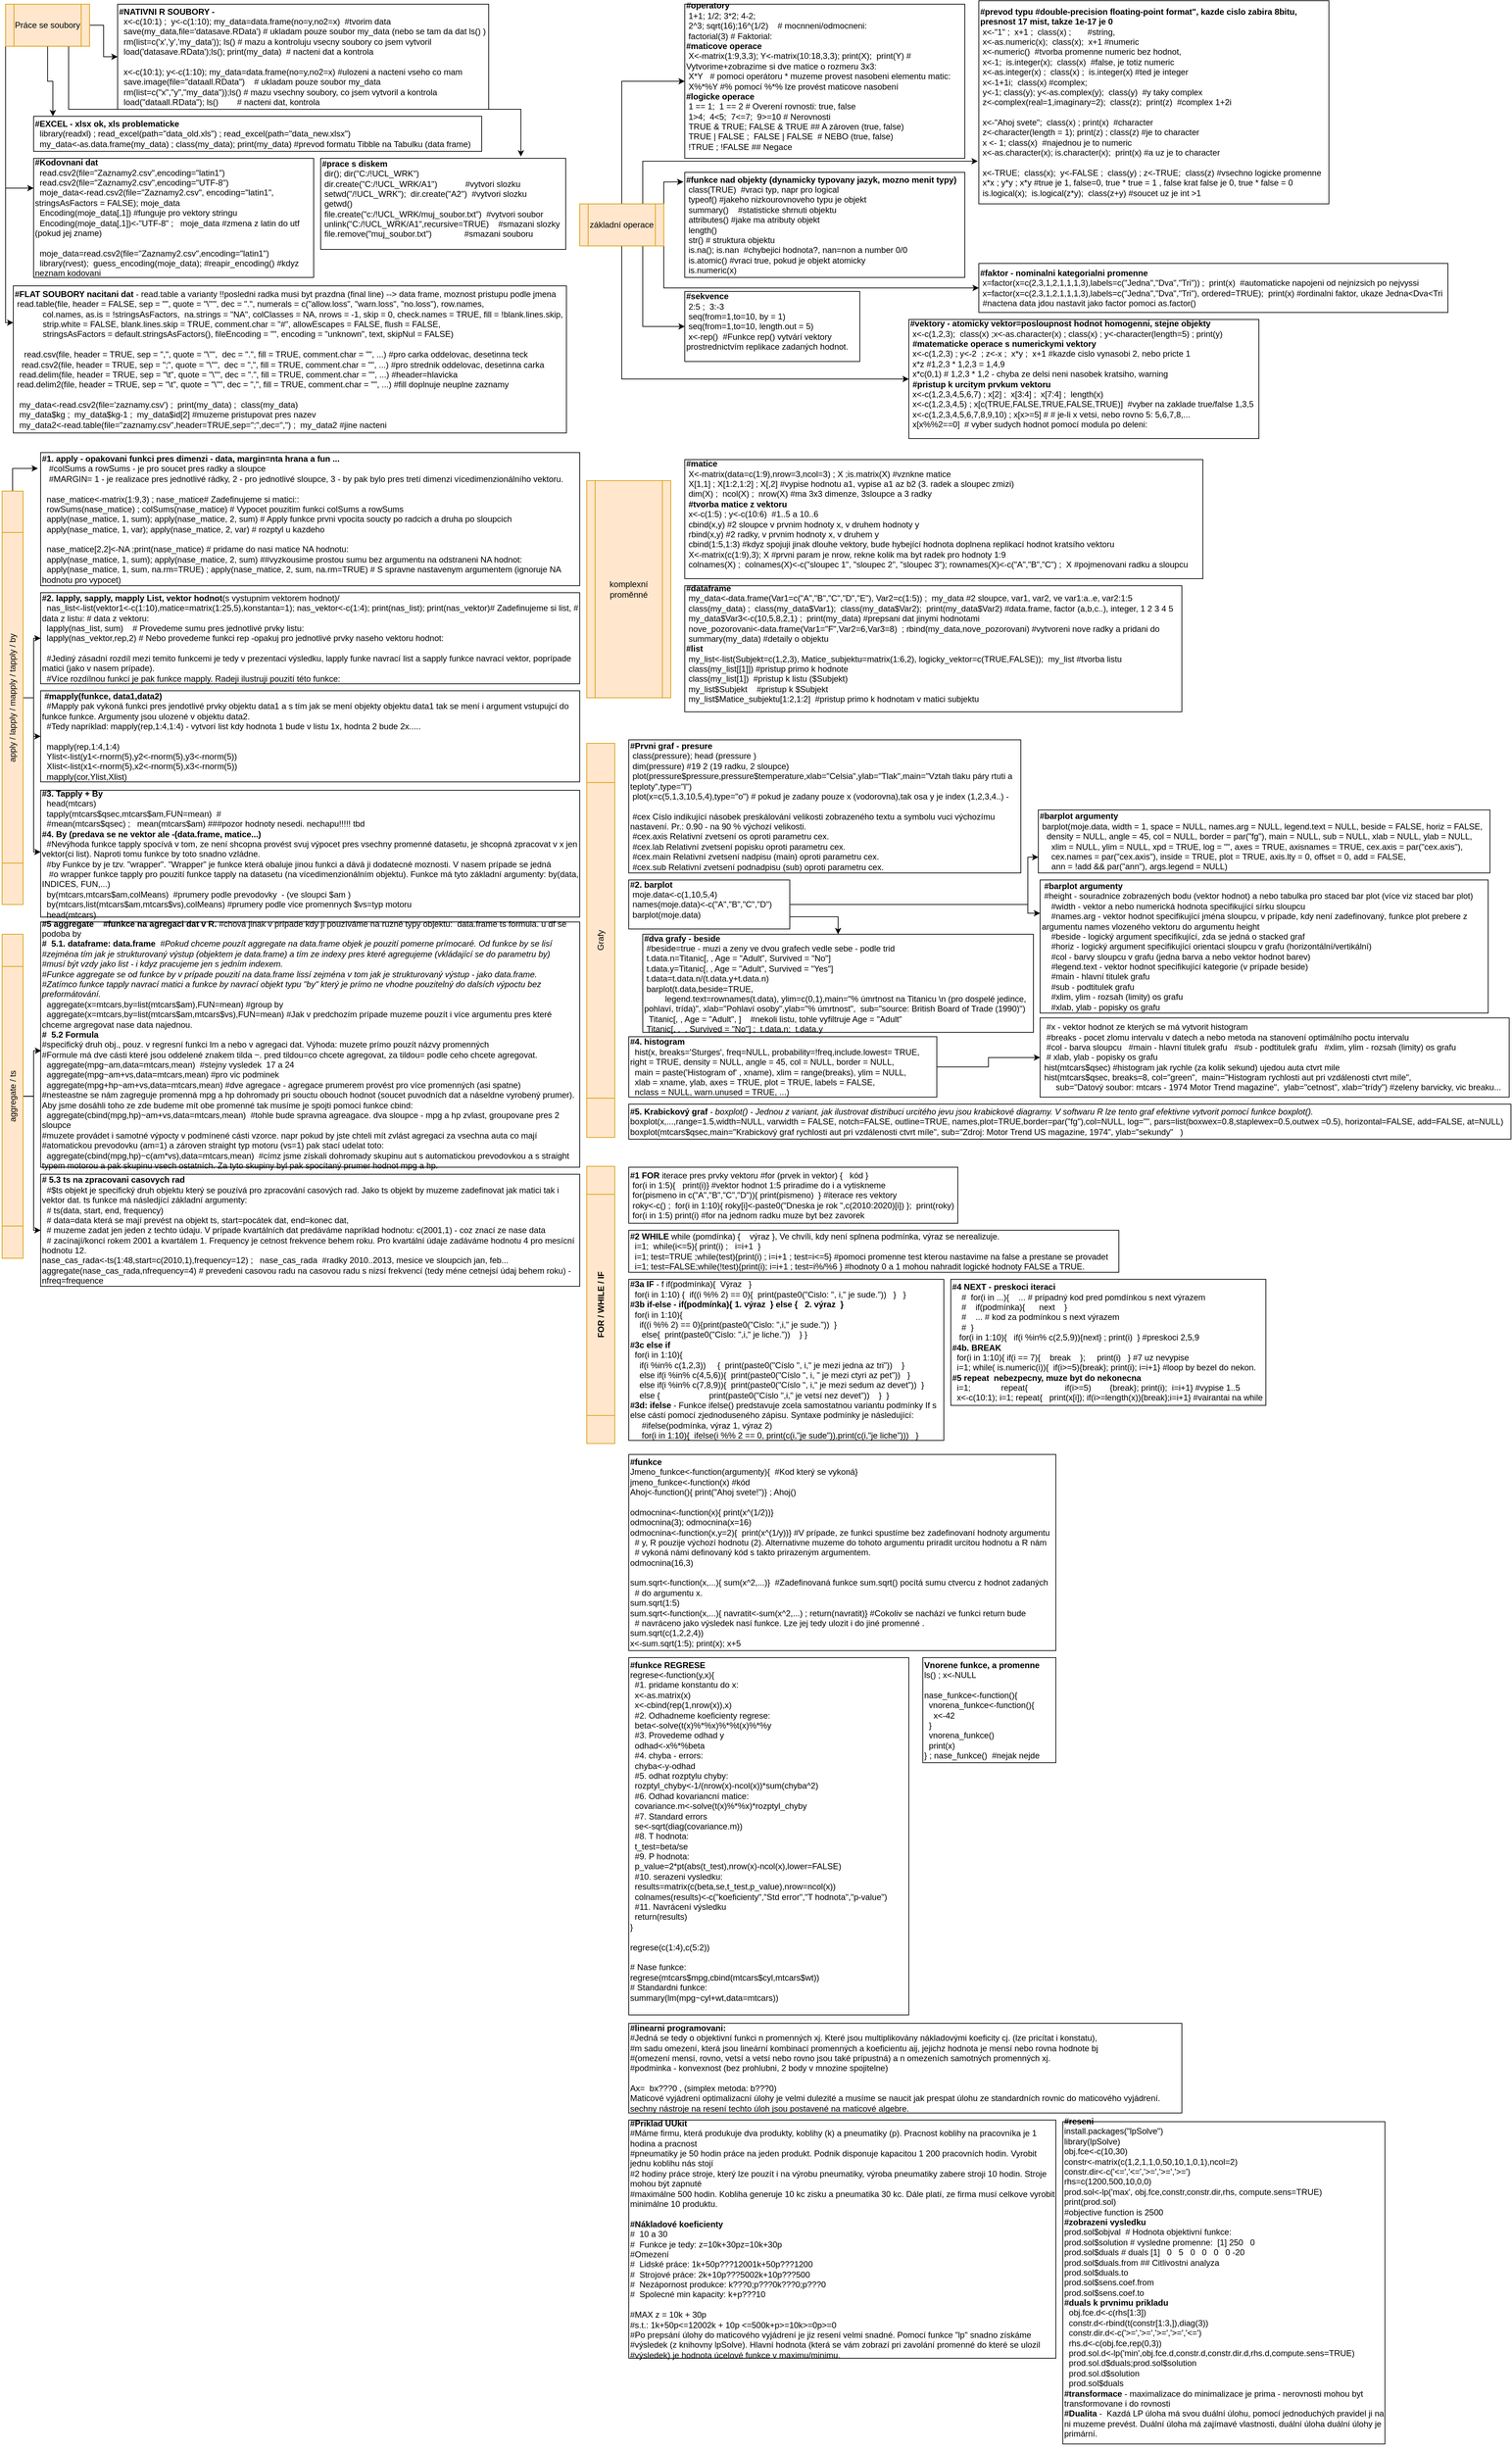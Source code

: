 <mxfile version="12.4.7" type="github">
  <diagram id="MKw7X9UcAvg8FJCNinnX" name="Page-1">
    <mxGraphModel dx="1851" dy="566" grid="1" gridSize="10" guides="1" tooltips="1" connect="1" arrows="1" fold="1" page="1" pageScale="1" pageWidth="827" pageHeight="1169" math="0" shadow="0">
      <root>
        <mxCell id="0"/>
        <mxCell id="1" parent="0"/>
        <mxCell id="dGhhYwrYM2k6FMBEav-u-1" value="&lt;div&gt;&lt;b&gt;#prace s diskem&lt;/b&gt;&lt;/div&gt;&lt;div&gt;&amp;nbsp;dir(); dir(&quot;C:/!UCL_WRK&quot;)&lt;/div&gt;&lt;div&gt;&amp;nbsp;dir.create(&quot;C:/!UCL_WRK/A1&quot;)&amp;nbsp; &amp;nbsp; &amp;nbsp; &amp;nbsp; &amp;nbsp; &amp;nbsp; #vytvori slozku&lt;/div&gt;&lt;div&gt;&amp;nbsp;setwd(&quot;/!UCL_WRK&quot;);&amp;nbsp; dir.create(&quot;A2&quot;)&amp;nbsp; #vytvori slozku&lt;/div&gt;&lt;div&gt;&amp;nbsp;getwd()&lt;/div&gt;&lt;div&gt;&amp;nbsp;file.create(&quot;c:/!UCL_WRK/muj_soubor.txt&quot;)&amp;nbsp; #vytvori soubor&lt;/div&gt;&lt;div&gt;&amp;nbsp;unlink(&quot;C:/!UCL_WRK/A1&quot;,recursive=TRUE)&amp;nbsp; &amp;nbsp; #smazani slozky&lt;/div&gt;&lt;div&gt;&amp;nbsp;file.remove(&quot;muj_soubor.txt&quot;)&amp;nbsp; &amp;nbsp; &amp;nbsp; &amp;nbsp; &amp;nbsp; &amp;nbsp; &amp;nbsp; #smazani souboru&lt;/div&gt;&lt;div&gt;&lt;br&gt;&lt;/div&gt;" style="rounded=0;whiteSpace=wrap;html=1;align=left;" vertex="1" parent="1">
          <mxGeometry x="-370" y="230" width="350" height="130" as="geometry"/>
        </mxCell>
        <mxCell id="dGhhYwrYM2k6FMBEav-u-3" value="&lt;div&gt;&lt;div&gt;&lt;b&gt;#operatory&lt;/b&gt;&lt;/div&gt;&lt;div&gt;&amp;nbsp;1+1; 1/2; 3*2; 4-2;&amp;nbsp;&lt;/div&gt;&lt;div&gt;&amp;nbsp;2^3; sqrt(16);16^(1/2)&amp;nbsp; &amp;nbsp; # mocnneni/odmocneni:&lt;/div&gt;&lt;div&gt;&amp;nbsp;factorial(3) # Faktorial:&lt;/div&gt;&lt;div&gt;&lt;b&gt;#maticove operace&lt;/b&gt;&lt;br&gt;&lt;/div&gt;&lt;div&gt;&amp;nbsp;X&amp;lt;-matrix(1:9,3,3); Y&amp;lt;-matrix(10:18,3,3); print(X);&amp;nbsp; print(Y) # Vytvorime+zobrazime si dve matice o rozmeru 3x3:&lt;/div&gt;&lt;div&gt;&amp;nbsp;X*Y&amp;nbsp; &amp;nbsp;# pomoci operátoru * muzeme provest nasobeni elementu matic:&lt;/div&gt;&lt;div&gt;&amp;nbsp;X%*%Y #% pomocí %*% lze provést maticove nasobení&lt;/div&gt;&lt;div&gt;&lt;b&gt;#logicke operace&lt;/b&gt;&lt;br&gt;&lt;/div&gt;&lt;div&gt;&amp;nbsp;1 == 1;&amp;nbsp; 1 == 2 # Overení rovnosti: true, false&lt;/div&gt;&lt;div&gt;&amp;nbsp;1&amp;gt;4;&amp;nbsp; 4&amp;lt;5;&amp;nbsp; 7&amp;lt;=7;&amp;nbsp; 9&amp;gt;=10 # Nerovnosti&lt;/div&gt;&lt;div&gt;&amp;nbsp;TRUE &amp;amp; TRUE; FALSE &amp;amp; TRUE ## A zároven (true, false)&lt;/div&gt;&lt;div&gt;&amp;nbsp;TRUE | FALSE ;&amp;nbsp; FALSE | FALSE&amp;nbsp; # NEBO (true, false)&lt;/div&gt;&lt;div&gt;&amp;nbsp;!TRUE ; !FALSE ## Negace&lt;/div&gt;&lt;/div&gt;&lt;div&gt;&lt;br&gt;&lt;/div&gt;" style="rounded=0;whiteSpace=wrap;html=1;align=left;" vertex="1" parent="1">
          <mxGeometry x="150" y="10" width="400" height="220" as="geometry"/>
        </mxCell>
        <mxCell id="dGhhYwrYM2k6FMBEav-u-4" value="&lt;div&gt;&lt;b&gt;#funkce nad objekty (dynamicky typovany jazyk, mozno menit typy)&lt;/b&gt;&lt;/div&gt;&lt;div&gt;&amp;nbsp;class(TRUE)&amp;nbsp; #vraci typ, napr pro logical&amp;nbsp;&lt;/div&gt;&lt;div&gt;&amp;nbsp;typeof() #jakeho nizkourovnoveho typu je objekt&lt;/div&gt;&lt;div&gt;&amp;nbsp;summary()&amp;nbsp; &amp;nbsp; #statisticke shrnuti objektu&lt;/div&gt;&lt;div&gt;&amp;nbsp;attributes() #jake ma atributy objekt&lt;/div&gt;&lt;div&gt;&amp;nbsp;length()&lt;/div&gt;&lt;div&gt;&amp;nbsp;str() # struktura objektu&lt;/div&gt;&lt;div&gt;&amp;nbsp;is.na(); is.nan&amp;nbsp; #chybejici hodnota?, nan=non a number 0/0&lt;/div&gt;&lt;div&gt;&amp;nbsp;is.atomic() #vraci true, pokud je objekt atomicky&lt;/div&gt;&lt;div&gt;&amp;nbsp;is.numeric(x)&lt;/div&gt;" style="rounded=0;whiteSpace=wrap;html=1;align=left;" vertex="1" parent="1">
          <mxGeometry x="150" y="250" width="400" height="150" as="geometry"/>
        </mxCell>
        <mxCell id="dGhhYwrYM2k6FMBEav-u-5" value="&lt;div&gt;&lt;b&gt;#prevod typu #double-precision floating-point format&quot;, kazde cislo zabira 8bitu, presnost 17 mist, takze 1e-17 je 0&lt;/b&gt;&lt;/div&gt;&lt;div&gt;&amp;nbsp;x&amp;lt;-&quot;1&quot; ;&amp;nbsp; x+1 ;&amp;nbsp; class(x) ;&amp;nbsp; &amp;nbsp; &amp;nbsp; &amp;nbsp;#string,&lt;/div&gt;&lt;div&gt;&amp;nbsp;x&amp;lt;-as.numeric(x);&amp;nbsp; class(x);&amp;nbsp; x+1 #numeric&lt;/div&gt;&lt;div&gt;&amp;nbsp;x&amp;lt;-numeric()&amp;nbsp; #tvorba promenne numeric bez hodnot,&amp;nbsp;&lt;/div&gt;&lt;div&gt;&amp;nbsp;x&amp;lt;-1;&amp;nbsp; is.integer(x);&amp;nbsp; class(x)&amp;nbsp; #false, je totiz numeric&lt;/div&gt;&lt;div&gt;&amp;nbsp;x&amp;lt;-as.integer(x) ;&amp;nbsp; class(x) ;&amp;nbsp; is.integer(x) #ted je integer&lt;/div&gt;&lt;div&gt;&amp;nbsp;x&amp;lt;-1+1i;&amp;nbsp; class(x) #complex;&amp;nbsp;&lt;/div&gt;&lt;div&gt;&amp;nbsp;y&amp;lt;-1; class(y); y&amp;lt;-as.complex(y);&amp;nbsp; class(y)&amp;nbsp; #y taky complex&lt;/div&gt;&lt;div&gt;&amp;nbsp;z&amp;lt;-complex(real=1,imaginary=2);&amp;nbsp; class(z);&amp;nbsp; print(z)&amp;nbsp; #complex 1+2i&lt;/div&gt;&lt;div&gt;&amp;nbsp;&lt;/div&gt;&lt;div&gt;&amp;nbsp;x&amp;lt;-&quot;Ahoj svete&quot;;&amp;nbsp; class(x) ; print(x)&amp;nbsp; #character&lt;/div&gt;&lt;div&gt;&amp;nbsp;z&amp;lt;-character(length = 1); print(z) ; class(z) #je to character&lt;/div&gt;&lt;div&gt;&amp;nbsp;x &amp;lt;- 1; class(x)&amp;nbsp; #najednou je to numeric&lt;/div&gt;&lt;div&gt;&amp;nbsp;x&amp;lt;-as.character(x); is.character(x);&amp;nbsp; print(x) #a uz je to character&lt;/div&gt;&lt;div&gt;&amp;nbsp;&lt;/div&gt;&lt;div&gt;&amp;nbsp;x&amp;lt;-TRUE;&amp;nbsp; class(x);&amp;nbsp; y&amp;lt;-FALSE ;&amp;nbsp; class(y) ; z&amp;lt;-TRUE;&amp;nbsp; class(z) #vsechno logicke promenne&lt;/div&gt;&lt;div&gt;&amp;nbsp;x*x ; y*y ; x*y #true je 1, false=0, true * true = 1 , false krat false je 0, true * false = 0&lt;/div&gt;&lt;div&gt;&amp;nbsp;is.logical(x);&amp;nbsp; is.logical(z*y);&amp;nbsp; class(z+y) #soucet uz je int &amp;gt;1&lt;/div&gt;" style="rounded=0;whiteSpace=wrap;html=1;align=left;" vertex="1" parent="1">
          <mxGeometry x="570" y="5" width="500" height="290" as="geometry"/>
        </mxCell>
        <mxCell id="dGhhYwrYM2k6FMBEav-u-6" value="&lt;div&gt;&lt;b&gt;#vektory - atomicky vektor=posloupnost hodnot homogenni, stejne objekty&lt;/b&gt;&lt;/div&gt;&lt;div&gt;&amp;nbsp;x&amp;lt;-c(1,2,3);&amp;nbsp; class(x) ;x&amp;lt;-as.character(x) ; class(x) ; y&amp;lt;-character(length=5) ; print(y)&lt;/div&gt;&lt;div&gt;&amp;nbsp;&lt;b&gt;#&lt;/b&gt;&lt;span&gt;&lt;b&gt;matematicke operace s numerickymi vektory&lt;/b&gt;&lt;/span&gt;&lt;/div&gt;&lt;div&gt;&lt;b&gt;&amp;nbsp;&lt;/b&gt;x&amp;lt;-c(1,2,3) ; y&amp;lt;-2&amp;nbsp; ; z&amp;lt;-x ;&amp;nbsp; x*y ;&amp;nbsp; x+1 #kazde cislo vynasobi 2, nebo pricte 1&lt;/div&gt;&lt;div&gt;&amp;nbsp;x*z #1,2,3 * 1,2,3 = 1,4,9&amp;nbsp;&lt;/div&gt;&lt;div&gt;&amp;nbsp;x*c(0,1) # 1,2,3 * 1,2 - chyba ze delsi neni nasobek kratsiho, warning&lt;/div&gt;&lt;div&gt;&amp;nbsp;&lt;span&gt;&lt;b&gt;#pristup k urcitym prvkum vektoru&lt;/b&gt;&lt;/span&gt;&lt;/div&gt;&lt;div&gt;&lt;b&gt;&amp;nbsp;&lt;/b&gt;x&amp;lt;-c(1,2,3,4,5,6,7) ; x[2] ;&amp;nbsp; x[3:4] ;&amp;nbsp; x[7:4] ;&amp;nbsp; length(x)&lt;/div&gt;&lt;div&gt;&amp;nbsp;x&amp;lt;-c(1,2,3,4,5) ; x[c(TRUE,FALSE,TRUE,FALSE,TRUE)]&amp;nbsp; #vyber na zaklade true/false 1,3,5&amp;nbsp;&lt;/div&gt;&lt;div&gt;&amp;nbsp;x&amp;lt;-c(1,2,3,4,5,6,7,8,9,10) ; x[x&amp;gt;=5] # # je-li x vetsi, nebo rovno 5: 5,6,7,8,...&lt;/div&gt;&lt;div&gt;&amp;nbsp;x[x%%2==0]&amp;nbsp; # vyber sudych hodnot pomocí modula po deleni:&amp;nbsp;&lt;/div&gt;&lt;div&gt;&amp;nbsp;&lt;/div&gt;" style="rounded=0;whiteSpace=wrap;html=1;align=left;" vertex="1" parent="1">
          <mxGeometry x="470" y="460" width="500" height="170" as="geometry"/>
        </mxCell>
        <mxCell id="dGhhYwrYM2k6FMBEav-u-8" value="&lt;div&gt;&lt;b&gt;#sekvence&amp;nbsp;&lt;/b&gt;&lt;/div&gt;&lt;div&gt;&amp;nbsp;2:5 ;&amp;nbsp; 3:-3&lt;/div&gt;&lt;div&gt;&amp;nbsp;seq(from=1,to=10, by = 1)&lt;/div&gt;&lt;div&gt;&amp;nbsp;seq(from=1,to=10, length.out = 5)&lt;/div&gt;&lt;div&gt;&amp;nbsp;x&amp;lt;-rep()&amp;nbsp; #Funkce rep() vytvárí vektory prostrednictvím replikace zadaných hodnot.&lt;/div&gt;&lt;div&gt;&lt;br&gt;&lt;/div&gt;" style="rounded=0;whiteSpace=wrap;html=1;align=left;" vertex="1" parent="1">
          <mxGeometry x="150" y="420" width="250" height="100" as="geometry"/>
        </mxCell>
        <mxCell id="dGhhYwrYM2k6FMBEav-u-11" value="&lt;div&gt;&lt;b&gt;#matice&amp;nbsp;&lt;/b&gt;&lt;/div&gt;&lt;div&gt;&amp;nbsp;X&amp;lt;-matrix(data=c(1:9),nrow=3,ncol=3) ; X ;is.matrix(X) #vznkne matice&amp;nbsp;&lt;/div&gt;&lt;div&gt;&amp;nbsp;X[1,1] ; X[1:2,1:2] ; X[,2] #vypise hodnotu a1, vypise a1 az b2 (3. radek a sloupec zmizi)&lt;/div&gt;&lt;div&gt;&amp;nbsp;dim(X) ;&amp;nbsp; ncol(X) ;&amp;nbsp; nrow(X) #ma 3x3 dimenze, 3sloupce a 3 radky&lt;/div&gt;&lt;div&gt;&lt;b&gt;&amp;nbsp;#tvorba matice z vektoru&lt;/b&gt;&lt;br&gt;&lt;/div&gt;&lt;div&gt;&amp;nbsp;x&amp;lt;-c(1:5) ; y&amp;lt;-c(10:6)&amp;nbsp; #1..5 a 10..6&lt;/div&gt;&lt;div&gt;&amp;nbsp;cbind(x,y) #2 sloupce v prvnim hodnoty x, v druhem hodnoty y&lt;/div&gt;&lt;div&gt;&amp;nbsp;rbind(x,y) #2 radky, v prvnim hodnoty x, v druhem y&lt;/div&gt;&lt;div&gt;&amp;nbsp;cbind(1:5,1:3) #kdyz spojuji jinak dlouhe vektory, bude hybející hodnota doplnena replikací hodnot kratsího vektoru&lt;/div&gt;&lt;div&gt;&lt;span&gt;&amp;nbsp;X&amp;lt;-matrix(c(1:9),3); X #prvni param je nrow, rekne kolik ma byt radek pro hodnoty 1:9&lt;/span&gt;&lt;br&gt;&lt;/div&gt;&lt;div&gt;&amp;nbsp;colnames(X) ;&amp;nbsp; colnames(X)&amp;lt;-c(&quot;sloupec 1&quot;, &quot;sloupec 2&quot;, &quot;sloupec 3&quot;); rownames(X)&amp;lt;-c(&quot;A&quot;,&quot;B&quot;,&quot;C&quot;) ;&amp;nbsp; X #pojmenovani radku a sloupcu&lt;/div&gt;&lt;div&gt;&lt;br&gt;&lt;/div&gt;" style="rounded=0;whiteSpace=wrap;html=1;align=left;" vertex="1" parent="1">
          <mxGeometry x="150" y="660" width="740" height="170" as="geometry"/>
        </mxCell>
        <mxCell id="dGhhYwrYM2k6FMBEav-u-12" value="&lt;div&gt;&lt;b&gt;#dataframe&lt;/b&gt;&lt;/div&gt;&lt;div&gt;&amp;nbsp;my_data&amp;lt;-data.frame(Var1=c(&quot;A&quot;,&quot;B&quot;,&quot;C&quot;,&quot;D&quot;,&quot;E&quot;), Var2=c(1:5)) ;&amp;nbsp; my_data #2 sloupce, var1, var2, ve var1:a..e, var2:1:5&lt;/div&gt;&lt;div&gt;&amp;nbsp;class(my_data) ;&amp;nbsp; class(my_data$Var1);&amp;nbsp; class(my_data$Var2);&amp;nbsp; print(my_data$Var2) #data.frame, factor (a,b,c..), integer, 1 2 3 4 5&lt;/div&gt;&lt;div&gt;&amp;nbsp;my_data$Var3&amp;lt;-c(10,5,8,2,1) ;&amp;nbsp; print(my_data) #prepsani dat jinymi hodnotami&lt;/div&gt;&lt;div&gt;&amp;nbsp;nove_pozorovani&amp;lt;-data.frame(Var1=&quot;F&quot;,Var2=6,Var3=8)&amp;nbsp; ; rbind(my_data,nove_pozorovani) #vytvoreni nove radky a pridani do&amp;nbsp;&lt;/div&gt;&lt;div&gt;&amp;nbsp;summary(my_data) #detaily o objektu&lt;/div&gt;&lt;div&gt;&lt;div&gt;&lt;b&gt;#list&lt;/b&gt;&lt;/div&gt;&lt;div&gt;&amp;nbsp;my_list&amp;lt;-list(Subjekt=c(1,2,3), Matice_subjektu=matrix(1:6,2), logicky_vektor=c(TRUE,FALSE));&amp;nbsp; my_list #tvorba listu&lt;/div&gt;&lt;div&gt;&amp;nbsp;class(my_list[[1]]) #pristup primo k hodnote&lt;/div&gt;&lt;div&gt;&amp;nbsp;class(my_list[1])&amp;nbsp; #pristup k listu ($Subjekt)&lt;/div&gt;&lt;div&gt;&amp;nbsp;my_list$Subjekt&amp;nbsp; &amp;nbsp; #pristup k $Subjekt&lt;/div&gt;&lt;div&gt;&amp;nbsp;my_list$Matice_subjektu[1:2,1:2]&amp;nbsp; #pristup primo k hodnotam v matici subjektu&lt;/div&gt;&lt;/div&gt;&lt;div&gt;&lt;br&gt;&lt;/div&gt;" style="rounded=0;whiteSpace=wrap;html=1;align=left;" vertex="1" parent="1">
          <mxGeometry x="150" y="840" width="710" height="180" as="geometry"/>
        </mxCell>
        <mxCell id="dGhhYwrYM2k6FMBEav-u-13" value="&lt;div&gt;&lt;b&gt;#faktor - nominalni kategorialni promenne&lt;/b&gt;&lt;/div&gt;&lt;div&gt;&amp;nbsp;x=factor(x=c(2,3,1,2,1,1,1,3),labels=c(&quot;Jedna&quot;,&quot;Dva&quot;,&quot;Tri&quot;)) ;&amp;nbsp; print(x)&amp;nbsp; #automaticke napojeni od nejnizsich po nejvyssi&lt;/div&gt;&lt;div&gt;&amp;nbsp;x=factor(x=c(2,3,1,2,1,1,1,3),labels=c(&quot;Jedna&quot;,&quot;Dva&quot;,&quot;Tri&quot;), ordered=TRUE);&amp;nbsp; print(x) #ordinalni faktor, ukaze Jedna&amp;lt;Dva&amp;lt;Tri&lt;/div&gt;&lt;div&gt;&amp;nbsp;#nactena data jdou nastavit jako factor pomoci as.factor()&lt;/div&gt;" style="rounded=0;whiteSpace=wrap;html=1;align=left;" vertex="1" parent="1">
          <mxGeometry x="570" y="380" width="670" height="70" as="geometry"/>
        </mxCell>
        <mxCell id="dGhhYwrYM2k6FMBEav-u-14" value="&lt;div&gt;&lt;b&gt;#FLAT SOUBORY nacitani dat &lt;/b&gt;- read.table a varianty !!posledni radka musi byt prazdna (final line) --&amp;gt; data frame, moznost pristupu podle jmena&lt;/div&gt;&lt;div&gt;&amp;nbsp;read.table(file, header = FALSE, sep = &quot;&quot;, quote = &quot;\&quot;&#39;&quot;, dec = &quot;.&quot;, numerals = c(&quot;allow.loss&quot;, &quot;warn.loss&quot;, &quot;no.loss&quot;), row.names,&amp;nbsp;&lt;/div&gt;&lt;div&gt;&amp;nbsp; &amp;nbsp; &amp;nbsp; &amp;nbsp; &amp;nbsp; &amp;nbsp; col.names, as.is = !stringsAsFactors,&amp;nbsp; na.strings = &quot;NA&quot;, colClasses = NA, nrows = -1, skip = 0, check.names = TRUE, fill = !blank.lines.skip,&lt;/div&gt;&lt;div&gt;&amp;nbsp; &amp;nbsp; &amp;nbsp; &amp;nbsp; &amp;nbsp; &amp;nbsp; strip.white = FALSE, blank.lines.skip = TRUE, comment.char = &quot;#&quot;, allowEscapes = FALSE, flush = FALSE,&amp;nbsp;&lt;/div&gt;&lt;div&gt;&amp;nbsp; &amp;nbsp; &amp;nbsp; &amp;nbsp; &amp;nbsp; &amp;nbsp; stringsAsFactors = default.stringsAsFactors(), fileEncoding = &quot;&quot;, encoding = &quot;unknown&quot;, text, skipNul = FALSE)&lt;/div&gt;&lt;div&gt;&amp;nbsp;&amp;nbsp;&lt;/div&gt;&lt;div&gt;&amp;nbsp; &amp;nbsp; read.csv(file, header = TRUE, sep = &quot;,&quot;, quote = &quot;\&quot;&quot;,&amp;nbsp; dec = &quot;.&quot;, fill = TRUE, comment.char = &quot;&quot;, ...) #pro carka oddelovac, desetinna teck&lt;/div&gt;&lt;div&gt;&amp;nbsp; &amp;nbsp;read.csv2(file, header = TRUE, sep = &quot;;&quot;, quote = &quot;\&quot;&quot;,&amp;nbsp; dec = &quot;,&quot;, fill = TRUE, comment.char = &quot;&quot;, ...) #pro strednik oddelovac, desetinna carka&lt;/div&gt;&lt;div&gt;&amp;nbsp; read.delim(file, header = TRUE, sep = &quot;\t&quot;, quote = &quot;\&quot;&quot;, dec = &quot;.&quot;, fill = TRUE, comment.char = &quot;&quot;, ...) #header=hlavicka&lt;/div&gt;&lt;div&gt;&amp;nbsp;read.delim2(file, header = TRUE, sep = &quot;\t&quot;, quote = &quot;\&quot;&quot;, dec = &quot;,&quot;, fill = TRUE, comment.char = &quot;&quot;, ...) #fill doplnuje neuplne zaznamy&lt;/div&gt;&lt;div&gt;&amp;nbsp;&lt;/div&gt;&lt;div&gt;&amp;nbsp; my_data&amp;lt;-read.csv2(file=&#39;zaznamy.csv&#39;) ;&amp;nbsp; print(my_data) ;&amp;nbsp; class(my_data)&lt;/div&gt;&lt;div&gt;&amp;nbsp; my_data$kg ;&amp;nbsp; my_data$kg-1 ;&amp;nbsp; my_data$id[2] #muzeme pristupovat pres nazev&lt;/div&gt;&lt;div&gt;&amp;nbsp; my_data2&amp;lt;-read.table(file=&quot;zaznamy.csv&quot;,header=TRUE,sep=&quot;;&quot;,dec=&quot;,&quot;) ;&amp;nbsp; my_data2 #jine nacteni&lt;/div&gt;" style="rounded=0;whiteSpace=wrap;html=1;align=left;" vertex="1" parent="1">
          <mxGeometry x="-809" y="412" width="790" height="210" as="geometry"/>
        </mxCell>
        <mxCell id="dGhhYwrYM2k6FMBEav-u-15" value="&lt;div&gt;&lt;b&gt;#NATIVNI R SOUBORY -&amp;nbsp; &amp;nbsp;&lt;/b&gt;&lt;/div&gt;&lt;div&gt;&amp;nbsp; x&amp;lt;-c(10:1) ;&amp;nbsp; y&amp;lt;-c(1:10); my_data=data.frame(no=y,no2=x)&amp;nbsp; #tvorim data&lt;/div&gt;&lt;div&gt;&amp;nbsp; save(my_data,file=&#39;datasave.RData&#39;) # ukladam pouze soubor my_data (nebo se tam da dat ls() )&lt;/div&gt;&lt;div&gt;&amp;nbsp; rm(list=c(&#39;x&#39;,&#39;y&#39;,&#39;my_data&#39;)); ls() # mazu a kontroluju vsecny soubory co jsem vytvoril&lt;/div&gt;&lt;div&gt;&amp;nbsp; load(&#39;datasave.RData&#39;);ls(); print(my_data)&amp;nbsp; # nacteni dat a kontrola&lt;/div&gt;&lt;div&gt;&amp;nbsp;&amp;nbsp;&lt;/div&gt;&lt;div&gt;&amp;nbsp; x&amp;lt;-c(10:1); y&amp;lt;-c(1:10); my_data=data.frame(no=y,no2=x) #ulozeni a nacteni vseho co mam&lt;/div&gt;&lt;div&gt;&amp;nbsp; save.image(file=&quot;dataall.RData&quot;)&amp;nbsp; &amp;nbsp; # ukladam pouze soubor my_data&lt;/div&gt;&lt;div&gt;&amp;nbsp; rm(list=c(&quot;x&quot;,&quot;y&quot;,&quot;my_data&quot;));ls() # mazu vsechny soubory, co jsem vytvoril a kontrola&lt;/div&gt;&lt;div&gt;&amp;nbsp; load(&quot;dataall.RData&quot;); ls()&amp;nbsp; &amp;nbsp; &amp;nbsp; &amp;nbsp; # nacteni dat, kontrola&lt;/div&gt;" style="rounded=0;whiteSpace=wrap;html=1;align=left;" vertex="1" parent="1">
          <mxGeometry x="-660" y="10" width="530" height="150" as="geometry"/>
        </mxCell>
        <mxCell id="dGhhYwrYM2k6FMBEav-u-16" value="&lt;div&gt;&lt;b&gt;#EXCEL - xlsx ok, xls problematicke&lt;/b&gt;&lt;/div&gt;&lt;div&gt;&amp;nbsp; library(readxl) ; read_excel(path=&quot;data_old.xls&quot;) ; read_excel(path=&quot;data_new.xlsx&quot;)&lt;/div&gt;&lt;div&gt;&amp;nbsp; my_data&amp;lt;-as.data.frame(my_data) ; class(my_data); print(my_data) #prevod formatu Tibble na Tabulku (data frame)&lt;/div&gt;" style="rounded=0;whiteSpace=wrap;html=1;align=left;" vertex="1" parent="1">
          <mxGeometry x="-780" y="170.0" width="640" height="50" as="geometry"/>
        </mxCell>
        <mxCell id="dGhhYwrYM2k6FMBEav-u-17" value="&lt;div&gt;&amp;nbsp;&amp;nbsp;&lt;/div&gt;&lt;div&gt;&lt;b&gt;#Kodovnani dat&lt;/b&gt;&lt;/div&gt;&lt;div&gt;&amp;nbsp; read.csv2(file=&quot;Zaznamy2.csv&quot;,encoding=&quot;latin1&quot;)&lt;/div&gt;&lt;div&gt;&amp;nbsp; read.csv2(file=&quot;Zaznamy2.csv&quot;,encoding=&quot;UTF-8&quot;)&lt;/div&gt;&lt;div&gt;&amp;nbsp; moje_data&amp;lt;-read.csv2(file=&quot;Zaznamy2.csv&quot;, encoding=&quot;latin1&quot;, stringsAsFactors = FALSE); moje_data&lt;/div&gt;&lt;div&gt;&amp;nbsp; Encoding(moje_data[,1]) #funguje pro vektory stringu&lt;/div&gt;&lt;div&gt;&amp;nbsp; Encoding(moje_data[,1])&amp;lt;-&quot;UTF-8&quot; ;&amp;nbsp; &amp;nbsp;moje_data #zmena z latin do utf (pokud jej zname)&lt;/div&gt;&lt;div&gt;&amp;nbsp;&amp;nbsp;&lt;/div&gt;&lt;div&gt;&amp;nbsp; moje_data=read.csv2(file=&quot;Zaznamy2.csv&quot;,encoding=&quot;latin1&quot;)&amp;nbsp;&lt;/div&gt;&lt;div&gt;&amp;nbsp; library(rvest);&amp;nbsp; guess_encoding(moje_data); #reapir_encoding() #kdyz neznam kodovani&lt;span&gt;&amp;nbsp;&lt;/span&gt;&lt;/div&gt;&lt;div&gt;&amp;nbsp;&amp;nbsp;&lt;/div&gt;" style="rounded=0;whiteSpace=wrap;html=1;align=left;" vertex="1" parent="1">
          <mxGeometry x="-780" y="230" width="400" height="170" as="geometry"/>
        </mxCell>
        <mxCell id="dGhhYwrYM2k6FMBEav-u-19" style="edgeStyle=orthogonalEdgeStyle;rounded=0;orthogonalLoop=1;jettySize=auto;html=1;" edge="1" parent="1" source="dGhhYwrYM2k6FMBEav-u-18" target="dGhhYwrYM2k6FMBEav-u-15">
          <mxGeometry relative="1" as="geometry"/>
        </mxCell>
        <mxCell id="dGhhYwrYM2k6FMBEav-u-20" style="edgeStyle=orthogonalEdgeStyle;rounded=0;orthogonalLoop=1;jettySize=auto;html=1;entryX=0.043;entryY=-0.004;entryDx=0;entryDy=0;entryPerimeter=0;" edge="1" parent="1" source="dGhhYwrYM2k6FMBEav-u-18" target="dGhhYwrYM2k6FMBEav-u-16">
          <mxGeometry relative="1" as="geometry"/>
        </mxCell>
        <mxCell id="dGhhYwrYM2k6FMBEav-u-21" style="edgeStyle=orthogonalEdgeStyle;rounded=0;orthogonalLoop=1;jettySize=auto;html=1;exitX=0;exitY=1;exitDx=0;exitDy=0;entryX=0;entryY=0.25;entryDx=0;entryDy=0;" edge="1" parent="1" source="dGhhYwrYM2k6FMBEav-u-18" target="dGhhYwrYM2k6FMBEav-u-17">
          <mxGeometry relative="1" as="geometry"/>
        </mxCell>
        <mxCell id="dGhhYwrYM2k6FMBEav-u-22" style="edgeStyle=orthogonalEdgeStyle;rounded=0;orthogonalLoop=1;jettySize=auto;html=1;exitX=0.75;exitY=1;exitDx=0;exitDy=0;entryX=0.817;entryY=-0.02;entryDx=0;entryDy=0;entryPerimeter=0;" edge="1" parent="1" source="dGhhYwrYM2k6FMBEav-u-18" target="dGhhYwrYM2k6FMBEav-u-1">
          <mxGeometry relative="1" as="geometry">
            <Array as="points">
              <mxPoint x="-730" y="160"/>
              <mxPoint x="-84" y="160"/>
            </Array>
          </mxGeometry>
        </mxCell>
        <mxCell id="dGhhYwrYM2k6FMBEav-u-46" style="edgeStyle=orthogonalEdgeStyle;rounded=0;orthogonalLoop=1;jettySize=auto;html=1;exitX=0;exitY=1;exitDx=0;exitDy=0;entryX=0;entryY=0.25;entryDx=0;entryDy=0;" edge="1" parent="1" source="dGhhYwrYM2k6FMBEav-u-18" target="dGhhYwrYM2k6FMBEav-u-14">
          <mxGeometry relative="1" as="geometry">
            <Array as="points">
              <mxPoint x="-820" y="465"/>
            </Array>
          </mxGeometry>
        </mxCell>
        <mxCell id="dGhhYwrYM2k6FMBEav-u-18" value="Práce se soubory" style="shape=process;whiteSpace=wrap;html=1;backgroundOutline=1;fillColor=#ffe6cc;strokeColor=#d79b00;" vertex="1" parent="1">
          <mxGeometry x="-820" y="10" width="120" height="60" as="geometry"/>
        </mxCell>
        <mxCell id="dGhhYwrYM2k6FMBEav-u-25" style="edgeStyle=orthogonalEdgeStyle;rounded=0;orthogonalLoop=1;jettySize=auto;html=1;exitX=0.5;exitY=0;exitDx=0;exitDy=0;entryX=0;entryY=0.5;entryDx=0;entryDy=0;" edge="1" parent="1" source="dGhhYwrYM2k6FMBEav-u-23" target="dGhhYwrYM2k6FMBEav-u-3">
          <mxGeometry relative="1" as="geometry"/>
        </mxCell>
        <mxCell id="dGhhYwrYM2k6FMBEav-u-26" style="edgeStyle=orthogonalEdgeStyle;rounded=0;orthogonalLoop=1;jettySize=auto;html=1;exitX=0.75;exitY=0;exitDx=0;exitDy=0;entryX=-0.003;entryY=0.79;entryDx=0;entryDy=0;entryPerimeter=0;" edge="1" parent="1" source="dGhhYwrYM2k6FMBEav-u-23" target="dGhhYwrYM2k6FMBEav-u-5">
          <mxGeometry relative="1" as="geometry"/>
        </mxCell>
        <mxCell id="dGhhYwrYM2k6FMBEav-u-27" style="edgeStyle=orthogonalEdgeStyle;rounded=0;orthogonalLoop=1;jettySize=auto;html=1;exitX=1;exitY=0;exitDx=0;exitDy=0;entryX=-0.005;entryY=0.091;entryDx=0;entryDy=0;entryPerimeter=0;" edge="1" parent="1" source="dGhhYwrYM2k6FMBEav-u-23" target="dGhhYwrYM2k6FMBEav-u-4">
          <mxGeometry relative="1" as="geometry"/>
        </mxCell>
        <mxCell id="dGhhYwrYM2k6FMBEav-u-28" style="edgeStyle=orthogonalEdgeStyle;rounded=0;orthogonalLoop=1;jettySize=auto;html=1;exitX=1;exitY=1;exitDx=0;exitDy=0;entryX=0;entryY=0.5;entryDx=0;entryDy=0;" edge="1" parent="1" source="dGhhYwrYM2k6FMBEav-u-23" target="dGhhYwrYM2k6FMBEav-u-13">
          <mxGeometry relative="1" as="geometry"/>
        </mxCell>
        <mxCell id="dGhhYwrYM2k6FMBEav-u-29" style="edgeStyle=orthogonalEdgeStyle;rounded=0;orthogonalLoop=1;jettySize=auto;html=1;exitX=0.75;exitY=1;exitDx=0;exitDy=0;entryX=0;entryY=0.5;entryDx=0;entryDy=0;" edge="1" parent="1" source="dGhhYwrYM2k6FMBEav-u-23" target="dGhhYwrYM2k6FMBEav-u-8">
          <mxGeometry relative="1" as="geometry"/>
        </mxCell>
        <mxCell id="dGhhYwrYM2k6FMBEav-u-30" style="edgeStyle=orthogonalEdgeStyle;rounded=0;orthogonalLoop=1;jettySize=auto;html=1;exitX=0.5;exitY=1;exitDx=0;exitDy=0;entryX=0;entryY=0.5;entryDx=0;entryDy=0;" edge="1" parent="1" source="dGhhYwrYM2k6FMBEav-u-23" target="dGhhYwrYM2k6FMBEav-u-6">
          <mxGeometry relative="1" as="geometry"/>
        </mxCell>
        <mxCell id="dGhhYwrYM2k6FMBEav-u-23" value="základní operace" style="shape=process;whiteSpace=wrap;html=1;backgroundOutline=1;fillColor=#ffe6cc;strokeColor=#d79b00;" vertex="1" parent="1">
          <mxGeometry y="295" width="120" height="60" as="geometry"/>
        </mxCell>
        <mxCell id="dGhhYwrYM2k6FMBEav-u-24" value="komplexní proměnné" style="shape=process;whiteSpace=wrap;html=1;backgroundOutline=1;fillColor=#ffe6cc;strokeColor=#d79b00;" vertex="1" parent="1">
          <mxGeometry x="10" y="690" width="120" height="310" as="geometry"/>
        </mxCell>
        <mxCell id="dGhhYwrYM2k6FMBEav-u-31" value="&lt;div&gt;&lt;b&gt;#Prvni graf - presure&lt;/b&gt;&lt;/div&gt;&lt;div&gt;&amp;nbsp;class(pressure); head (pressure )&lt;/div&gt;&lt;div&gt;&amp;nbsp;dim(pressure) #19 2 (19 radku, 2 sloupce)&lt;/div&gt;&lt;div&gt;&amp;nbsp;plot(pressure$pressure,pressure$temperature,xlab=&quot;Celsia&quot;,ylab=&quot;Tlak&quot;,main=&quot;Vztah tlaku páry rtuti a teploty&quot;,type=&quot;l&quot;)&lt;/div&gt;&lt;div&gt;&amp;nbsp;plot(x=c(5,1,3,10,5,4),type=&quot;o&quot;) # pokud je zadany pouze x (vodorovna),tak osa y je index (1,2,3,4..) -&amp;nbsp;&lt;/div&gt;&lt;div&gt;&amp;nbsp;&lt;/div&gt;&lt;div&gt;&amp;nbsp;#cex&lt;span style=&quot;white-space: pre&quot;&gt;	&lt;/span&gt;Císlo indikující násobek preskálování velikosti zobrazeného textu a symbolu vuci výchozímu nastavení. Pr.: 0.90 - na 90 % výchozí velikosti.&lt;/div&gt;&lt;div&gt;&amp;nbsp;#cex.axis&lt;span style=&quot;white-space: pre&quot;&gt;	&lt;/span&gt;Relativní zvetsení os oproti parametru cex.&lt;/div&gt;&lt;div&gt;&amp;nbsp;#cex.lab&lt;span style=&quot;white-space: pre&quot;&gt;	&lt;/span&gt;Relativní zvetsení popisku oproti parametru cex.&lt;/div&gt;&lt;div&gt;&amp;nbsp;#cex.main&lt;span style=&quot;white-space: pre&quot;&gt;	&lt;/span&gt;Relativní zvetsení nadpisu (main) oproti parametru cex.&lt;/div&gt;&lt;div&gt;&amp;nbsp;#cex.sub&lt;span style=&quot;white-space: pre&quot;&gt;	&lt;/span&gt;Relativní zvetsení podnadpisu (sub) oproti parametru cex.&lt;/div&gt;" style="rounded=0;whiteSpace=wrap;html=1;align=left;" vertex="1" parent="1">
          <mxGeometry x="70" y="1060" width="560" height="190" as="geometry"/>
        </mxCell>
        <mxCell id="dGhhYwrYM2k6FMBEav-u-32" value="Grafy" style="shape=process;whiteSpace=wrap;html=1;backgroundOutline=1;fillColor=#ffe6cc;strokeColor=#d79b00;rotation=-90;" vertex="1" parent="1">
          <mxGeometry x="-251.25" y="1326.25" width="562.5" height="40" as="geometry"/>
        </mxCell>
        <mxCell id="dGhhYwrYM2k6FMBEav-u-39" style="edgeStyle=orthogonalEdgeStyle;rounded=0;orthogonalLoop=1;jettySize=auto;html=1;entryX=0;entryY=0.75;entryDx=0;entryDy=0;" edge="1" parent="1" source="dGhhYwrYM2k6FMBEav-u-33" target="dGhhYwrYM2k6FMBEav-u-34">
          <mxGeometry relative="1" as="geometry">
            <Array as="points">
              <mxPoint x="640" y="1295"/>
              <mxPoint x="640" y="1228"/>
            </Array>
          </mxGeometry>
        </mxCell>
        <mxCell id="dGhhYwrYM2k6FMBEav-u-40" style="edgeStyle=orthogonalEdgeStyle;rounded=0;orthogonalLoop=1;jettySize=auto;html=1;exitX=1;exitY=0.5;exitDx=0;exitDy=0;entryX=0;entryY=0.25;entryDx=0;entryDy=0;" edge="1" parent="1" source="dGhhYwrYM2k6FMBEav-u-33" target="dGhhYwrYM2k6FMBEav-u-35">
          <mxGeometry relative="1" as="geometry">
            <mxPoint x="550" y="1295" as="targetPoint"/>
            <Array as="points">
              <mxPoint x="640" y="1295"/>
              <mxPoint x="640" y="1308"/>
            </Array>
          </mxGeometry>
        </mxCell>
        <mxCell id="dGhhYwrYM2k6FMBEav-u-41" style="edgeStyle=orthogonalEdgeStyle;rounded=0;orthogonalLoop=1;jettySize=auto;html=1;exitX=1;exitY=0.75;exitDx=0;exitDy=0;entryX=0.5;entryY=0;entryDx=0;entryDy=0;" edge="1" parent="1" source="dGhhYwrYM2k6FMBEav-u-33" target="dGhhYwrYM2k6FMBEav-u-36">
          <mxGeometry relative="1" as="geometry"/>
        </mxCell>
        <mxCell id="dGhhYwrYM2k6FMBEav-u-33" value="&lt;div&gt;&lt;b&gt;#2. barplot&lt;/b&gt;&lt;/div&gt;&lt;div&gt;&amp;nbsp;moje.data&amp;lt;-c(1,10,5,4)&lt;/div&gt;&lt;div&gt;&amp;nbsp;names(moje.data)&amp;lt;-c(&quot;A&quot;,&quot;B&quot;,&quot;C&quot;,&quot;D&quot;)&lt;/div&gt;&lt;div&gt;&amp;nbsp;barplot(moje.data)&lt;/div&gt;&lt;div&gt;&lt;br&gt;&lt;/div&gt;" style="rounded=0;whiteSpace=wrap;html=1;align=left;" vertex="1" parent="1">
          <mxGeometry x="70" y="1260" width="230" height="70" as="geometry"/>
        </mxCell>
        <mxCell id="dGhhYwrYM2k6FMBEav-u-34" value="&lt;div&gt;&lt;b&gt;#barplot argumenty&lt;/b&gt;&lt;/div&gt;&lt;div&gt;&amp;nbsp;barplot(moje.data, width = 1, space = NULL,&amp;nbsp;&lt;span&gt;names.arg = NULL, legend.text = NULL, beside = FALSE,&lt;/span&gt;&lt;span&gt;&amp;nbsp;horiz = FALSE,&amp;nbsp; &amp;nbsp; &amp;nbsp; &amp;nbsp;density = NULL, angle = 45,&amp;nbsp;&lt;/span&gt;&lt;span&gt;col = NULL, border = par(&quot;fg&quot;),&amp;nbsp;&lt;/span&gt;&lt;span&gt;main = NULL, sub = NULL, xlab = NULL, ylab = NULL,&lt;/span&gt;&lt;/div&gt;&lt;div&gt;&amp;nbsp; &amp;nbsp; &amp;nbsp;xlim = NULL, ylim = NULL, xpd = TRUE, log = &quot;&quot;,&lt;span&gt;&amp;nbsp;axes = TRUE, axisnames = TRUE,&amp;nbsp;&lt;/span&gt;&lt;span&gt;cex.axis = par(&quot;cex.axis&quot;),&amp;nbsp; &amp;nbsp; &amp;nbsp; &amp;nbsp; &amp;nbsp; &amp;nbsp; &amp;nbsp; &amp;nbsp; &amp;nbsp;cex.names = par(&quot;cex.axis&quot;),&amp;nbsp;&lt;/span&gt;&lt;span&gt;inside = TRUE, plot = TRUE, axis.lty = 0, offset = 0,&amp;nbsp;&lt;/span&gt;&lt;span&gt;add = FALSE,&amp;nbsp;&lt;/span&gt;&lt;/div&gt;&lt;div&gt;&lt;span&gt;&amp;nbsp; &amp;nbsp; &amp;nbsp;ann = !add &amp;amp;&amp;amp; par(&quot;ann&quot;), args.legend = NULL)&lt;/span&gt;&lt;/div&gt;" style="rounded=0;whiteSpace=wrap;html=1;align=left;" vertex="1" parent="1">
          <mxGeometry x="655" y="1160" width="645" height="90" as="geometry"/>
        </mxCell>
        <mxCell id="dGhhYwrYM2k6FMBEav-u-35" value="&lt;div&gt;&amp;nbsp;&lt;b&gt;#barplot argumenty&lt;/b&gt;&lt;/div&gt;&lt;div&gt;&amp;nbsp;#height - souradnice zobrazených bodu (vektor hodnot) a nebo tabulka pro staced bar plot (více viz staced bar plot)&lt;/div&gt;&lt;div&gt;&amp;nbsp; &amp;nbsp; #width - vektor a nebo numerická hodnota specifikující sírku sloupcu&lt;/div&gt;&lt;div&gt;&amp;nbsp; &amp;nbsp; #names.arg - vektor hodnot specifikující jména sloupcu, v prípade, kdy není zadefinovaný, funkce plot prebere z argumentu names vlozeného vektoru do argumentu height&lt;/div&gt;&lt;div&gt;&amp;nbsp; &amp;nbsp; #beside - logický argument specifikující, zda se jedná o stacked graf&lt;/div&gt;&lt;div&gt;&amp;nbsp; &amp;nbsp; #horiz - logický argument specifikující orientaci sloupcu v grafu (horizontální/vertikální)&lt;/div&gt;&lt;div&gt;&amp;nbsp; &amp;nbsp; #col - barvy sloupcu v grafu (jedna barva a nebo vektor hodnot barev)&lt;/div&gt;&lt;div&gt;&amp;nbsp; &amp;nbsp; #legend.text - vektor hodnot specifikující kategorie (v prípade beside)&lt;/div&gt;&lt;div&gt;&amp;nbsp; &amp;nbsp; #main - hlavní titulek grafu&lt;/div&gt;&lt;div&gt;&amp;nbsp; &amp;nbsp; #sub - podtitulek grafu&lt;/div&gt;&lt;div&gt;&amp;nbsp; &amp;nbsp; #xlim, ylim - rozsah (limity) os grafu&lt;/div&gt;&lt;div&gt;&amp;nbsp; &amp;nbsp; #xlab, ylab - popisky os grafu&lt;/div&gt;" style="rounded=0;whiteSpace=wrap;html=1;align=left;" vertex="1" parent="1">
          <mxGeometry x="657.5" y="1260" width="640" height="190" as="geometry"/>
        </mxCell>
        <mxCell id="dGhhYwrYM2k6FMBEav-u-36" value="&lt;b&gt;#dva grafy - beside&lt;br&gt;&lt;/b&gt;&lt;div&gt;&amp;nbsp;#beside=true - muzi a zeny ve dvou grafech vedle sebe - podle trid&lt;/div&gt;&lt;div&gt;&amp;nbsp;t.data.n=Titanic[, , Age = &quot;Adult&quot;, Survived = &quot;No&quot;]&lt;/div&gt;&lt;div&gt;&amp;nbsp;t.data.y=Titanic[, , Age = &quot;Adult&quot;, Survived = &quot;Yes&quot;]&lt;/div&gt;&lt;div&gt;&amp;nbsp;t.data=t.data.n/(t.data.y+t.data.n)&lt;/div&gt;&lt;div&gt;&amp;nbsp;barplot(t.data,beside=TRUE,&lt;/div&gt;&lt;div&gt;&amp;nbsp; &amp;nbsp; &amp;nbsp; &amp;nbsp; &amp;nbsp;legend.text=rownames(t.data),&amp;nbsp;&lt;span&gt;ylim=c(0,1),main=&quot;% úmrtnost na Titanicu \n (pro dospelé jedince, pohlaví, trída)&quot;,&amp;nbsp;&lt;/span&gt;&lt;span&gt;xlab=&quot;Pohlaví osoby&quot;,ylab=&quot;% úmrtnost&quot;,&amp;nbsp;&lt;/span&gt;&lt;span&gt;&amp;nbsp;sub=&quot;source: British Board of Trade (1990)&quot;)&lt;/span&gt;&lt;/div&gt;&lt;div&gt;&amp;nbsp;&lt;span&gt;&amp;nbsp;Titanic[, , Age = &quot;Adult&quot;, ]&amp;nbsp; &amp;nbsp; #nekoli listu, tohle vyfiltruje Age = &quot;Adult&quot;&amp;nbsp;&lt;/span&gt;&lt;/div&gt;&lt;div&gt;&amp;nbsp;Titanic[, ,&amp;nbsp; , Survived = &quot;No&quot;] ;&amp;nbsp; t.data.n;&amp;nbsp; t.data.y&lt;span&gt;&amp;nbsp;&lt;/span&gt;&lt;/div&gt;" style="rounded=0;whiteSpace=wrap;html=1;align=left;" vertex="1" parent="1">
          <mxGeometry x="90" y="1337.5" width="558" height="140" as="geometry"/>
        </mxCell>
        <mxCell id="dGhhYwrYM2k6FMBEav-u-62" style="edgeStyle=orthogonalEdgeStyle;rounded=0;orthogonalLoop=1;jettySize=auto;html=1;exitX=1;exitY=0.5;exitDx=0;exitDy=0;" edge="1" parent="1" source="dGhhYwrYM2k6FMBEav-u-37" target="dGhhYwrYM2k6FMBEav-u-38">
          <mxGeometry relative="1" as="geometry"/>
        </mxCell>
        <mxCell id="dGhhYwrYM2k6FMBEav-u-37" value="&lt;div&gt;&lt;b&gt;#4. histogram&lt;/b&gt;&lt;/div&gt;&lt;div&gt;&amp;nbsp; hist(x, breaks=&#39;Sturges&#39;,&amp;nbsp;&lt;span&gt;freq=NULL, probability=!freq,&lt;/span&gt;&lt;span&gt;include.lowest= TRUE,&amp;nbsp; &amp;nbsp; right = TRUE,&amp;nbsp;&lt;/span&gt;&lt;span&gt;density = NULL, angle = 45, col = NULL, border = NULL,&lt;/span&gt;&lt;/div&gt;&lt;div&gt;&amp;nbsp; main = paste(&#39;Histogram of&#39; , xname),&amp;nbsp;&lt;span&gt;xlim = range(breaks), ylim = NULL,&lt;/span&gt;&lt;/div&gt;&lt;div&gt;&amp;nbsp; xlab = xname, ylab,&amp;nbsp;&lt;span&gt;axes = TRUE, plot = TRUE, labels = FALSE,&lt;/span&gt;&lt;/div&gt;&lt;div&gt;&amp;nbsp; nclass = NULL, warn.unused = TRUE, ...)&lt;/div&gt;" style="rounded=0;whiteSpace=wrap;html=1;align=left;" vertex="1" parent="1">
          <mxGeometry x="70" y="1483.75" width="440" height="86.25" as="geometry"/>
        </mxCell>
        <mxCell id="dGhhYwrYM2k6FMBEav-u-38" value="&lt;div&gt;&lt;br&gt;&lt;/div&gt;&lt;div&gt;&amp;nbsp; #x - vektor hodnot ze kterých se má vytvorit histogram&lt;/div&gt;&lt;div&gt;&amp;nbsp; #breaks - pocet zlomu intervalu v datech a nebo metoda na stanovení optimálního poctu intervalu&lt;/div&gt;&lt;div&gt;&amp;nbsp; #col - barva sloupcu&amp;nbsp; &amp;nbsp;#main - hlavní titulek grafu&amp;nbsp; &amp;nbsp;#sub - podtitulek grafu&amp;nbsp; &amp;nbsp;#xlim, ylim - rozsah (limity) os grafu&lt;/div&gt;&lt;div&gt;&amp;nbsp; # xlab, ylab - popisky os grafu&lt;/div&gt;&lt;div&gt;&amp;nbsp;&lt;span&gt;hist(mtcars$qsec) #histogram jak rychle (za kolik sekund) ujedou auta ctvrt mile&lt;/span&gt;&lt;/div&gt;&lt;div&gt;&amp;nbsp;&lt;span&gt;hist(mtcars$qsec, breaks=8, col=&quot;green&quot;,&amp;nbsp; main=&quot;Histogram rychlosti aut pri vzdálenosti ctvrt míle&quot;,&lt;/span&gt;&lt;/div&gt;&lt;div&gt;&amp;nbsp; &amp;nbsp; &amp;nbsp; sub=&quot;Datový soubor: mtcars - 1974 Motor Trend magazine&quot;,&amp;nbsp; ylab=&quot;cetnost&quot;, xlab=&quot;trídy&quot;) #zeleny barvicky, vic breaku...&lt;/div&gt;&lt;div&gt;&lt;br&gt;&lt;/div&gt;" style="rounded=0;whiteSpace=wrap;html=1;align=left;" vertex="1" parent="1">
          <mxGeometry x="657.5" y="1456.88" width="670" height="113.12" as="geometry"/>
        </mxCell>
        <mxCell id="dGhhYwrYM2k6FMBEav-u-42" value="&lt;div&gt;&lt;b&gt;#5. Krabickový graf &lt;/b&gt;-&lt;i&gt; boxplot() - Jednou z variant, jak ilustrovat distribuci urcitého jevu jsou krabickové diagramy. V softwaru R lze tento graf efektivne vytvorit pomocí funkce boxplot().&lt;/i&gt;&lt;/div&gt;&lt;div&gt;boxplot(x,...,range=1.5,width=NULL, varwidth = FALSE,&lt;span&gt;&amp;nbsp;notch=FALSE, outline=TRUE, names,plot=TRUE,&lt;/span&gt;&lt;span&gt;border=par(&quot;fg&quot;),col=NULL, log=&quot;&quot;,&lt;/span&gt;&lt;span&gt;&amp;nbsp;pars=list(boxwex=0.8,staplewex=0.5,outwex =0.5),&lt;/span&gt;&lt;span&gt;&amp;nbsp;horizontal=FALSE, add=FALSE, at=NULL)&lt;/span&gt;&lt;/div&gt;&lt;div&gt;&lt;span&gt;boxplot(mtcars$qsec,&lt;/span&gt;&lt;span&gt;main=&quot;Krabickový graf rychlosti aut pri vzdálenosti ctvrt míle&quot;,&amp;nbsp;&lt;/span&gt;&lt;span&gt;sub=&quot;Zdroj: Motor Trend US magazine, 1974&quot;,&amp;nbsp;&lt;/span&gt;&lt;span&gt;ylab=&quot;sekundy&quot;&lt;/span&gt;&lt;span&gt;&amp;nbsp; &amp;nbsp;)&lt;/span&gt;&lt;br&gt;&lt;/div&gt;" style="rounded=0;whiteSpace=wrap;html=1;align=left;" vertex="1" parent="1">
          <mxGeometry x="70" y="1580" width="1260" height="50" as="geometry"/>
        </mxCell>
        <mxCell id="dGhhYwrYM2k6FMBEav-u-45" value="&lt;div&gt;&lt;b&gt;#1. apply - opakovani funkci pres dimenzi - data, margin=nta hrana a fun ...&lt;/b&gt;&lt;/div&gt;&lt;div&gt;&amp;nbsp; &amp;nbsp;#colSums a rowSums - je pro soucet pres radky a sloupce&lt;/div&gt;&lt;div&gt;&amp;nbsp; &amp;nbsp;#MARGIN= 1 - je realizace pres jednotlivé rádky, 2 - pro jednotlivé sloupce, 3 - by pak bylo pres tretí dimenzi vícedimenzionálního vektoru.&lt;/div&gt;&lt;div&gt;&lt;br&gt;&lt;/div&gt;&lt;div&gt;&amp;nbsp; nase_matice&amp;lt;-matrix(1:9,3) ; nase_matice# Zadefinujeme si matici::&lt;/div&gt;&lt;div&gt;&amp;nbsp; rowSums(nase_matice) ; colSums(nase_matice) # Vypocet pouzitim funkci colSums a rowSums&lt;/div&gt;&lt;div&gt;&amp;nbsp; apply(nase_matice, 1, sum); apply(nase_matice, 2, sum) # Apply funkce prvni vpocita soucty po radcich a druha po sloupcich&lt;/div&gt;&lt;div&gt;&amp;nbsp; apply(nase_matice, 1, var); apply(nase_matice, 2, var) # rozptyl u kazdeho&lt;/div&gt;&lt;div&gt;&lt;br&gt;&lt;/div&gt;&lt;div&gt;&amp;nbsp; nase_matice[2,2]&amp;lt;-NA ;print(nase_matice) # pridame do nasi matice NA hodnotu:&lt;/div&gt;&lt;div&gt;&amp;nbsp; apply(nase_matice, 1, sum); apply(nase_matice, 2, sum) ##vyzkousime prostou sumu bez argumentu na odstraneni NA hodnot:&amp;nbsp;&lt;/div&gt;&lt;div&gt;&amp;nbsp; apply(nase_matice, 1, sum, na.rm=TRUE) ; apply(nase_matice, 2, sum, na.rm=TRUE) # S spravne nastavenym argumentem (ignoruje NA hodnotu pro vypocet)&lt;/div&gt;" style="rounded=0;whiteSpace=wrap;html=1;align=left;" vertex="1" parent="1">
          <mxGeometry x="-770" y="650" width="770" height="190" as="geometry"/>
        </mxCell>
        <mxCell id="dGhhYwrYM2k6FMBEav-u-54" style="edgeStyle=orthogonalEdgeStyle;rounded=0;orthogonalLoop=1;jettySize=auto;html=1;exitX=1;exitY=0.5;exitDx=0;exitDy=0;entryX=-0.005;entryY=0.119;entryDx=0;entryDy=0;entryPerimeter=0;" edge="1" parent="1" source="dGhhYwrYM2k6FMBEav-u-47" target="dGhhYwrYM2k6FMBEav-u-45">
          <mxGeometry relative="1" as="geometry"/>
        </mxCell>
        <mxCell id="dGhhYwrYM2k6FMBEav-u-55" style="edgeStyle=orthogonalEdgeStyle;rounded=0;orthogonalLoop=1;jettySize=auto;html=1;exitX=0.5;exitY=1;exitDx=0;exitDy=0;" edge="1" parent="1" source="dGhhYwrYM2k6FMBEav-u-47" target="dGhhYwrYM2k6FMBEav-u-48">
          <mxGeometry relative="1" as="geometry">
            <Array as="points">
              <mxPoint x="-780" y="1000"/>
              <mxPoint x="-780" y="915"/>
            </Array>
          </mxGeometry>
        </mxCell>
        <mxCell id="dGhhYwrYM2k6FMBEav-u-56" style="edgeStyle=orthogonalEdgeStyle;rounded=0;orthogonalLoop=1;jettySize=auto;html=1;exitX=0.5;exitY=1;exitDx=0;exitDy=0;entryX=0;entryY=0.5;entryDx=0;entryDy=0;" edge="1" parent="1" source="dGhhYwrYM2k6FMBEav-u-47" target="dGhhYwrYM2k6FMBEav-u-49">
          <mxGeometry relative="1" as="geometry">
            <Array as="points">
              <mxPoint x="-780" y="1000"/>
              <mxPoint x="-780" y="1055"/>
            </Array>
          </mxGeometry>
        </mxCell>
        <mxCell id="dGhhYwrYM2k6FMBEav-u-57" style="edgeStyle=orthogonalEdgeStyle;rounded=0;orthogonalLoop=1;jettySize=auto;html=1;exitX=0.5;exitY=1;exitDx=0;exitDy=0;" edge="1" parent="1" source="dGhhYwrYM2k6FMBEav-u-47" target="dGhhYwrYM2k6FMBEav-u-50">
          <mxGeometry relative="1" as="geometry">
            <Array as="points">
              <mxPoint x="-780" y="1000"/>
              <mxPoint x="-780" y="1220"/>
            </Array>
          </mxGeometry>
        </mxCell>
        <mxCell id="dGhhYwrYM2k6FMBEav-u-47" value="apply / lapply / mapply / tapply / by" style="shape=process;whiteSpace=wrap;html=1;backgroundOutline=1;fillColor=#ffe6cc;strokeColor=#d79b00;rotation=-90;" vertex="1" parent="1">
          <mxGeometry x="-1105" y="985" width="590" height="30" as="geometry"/>
        </mxCell>
        <mxCell id="dGhhYwrYM2k6FMBEav-u-48" value="&lt;div&gt;&lt;b&gt;#2. lapply, sapply, mapply List, vektor hodnot&lt;/b&gt;(s vystupnim vektorem hodnot)/&amp;nbsp;&lt;/div&gt;&lt;div&gt;&amp;nbsp; nas_list&amp;lt;-list(vektor1&amp;lt;-c(1:10),matice=matrix(1:25,5),konstanta=1); nas_vektor&amp;lt;-c(1:4); print(nas_list); print(nas_vektor)# Zadefinujeme si list, # data z listu: # data z vektoru:&lt;/div&gt;&lt;div&gt;&amp;nbsp; lapply(nas_list, sum)&amp;nbsp; &amp;nbsp; # Provedeme sumu pres jednotlivé prvky listu:&lt;/div&gt;&lt;div&gt;&amp;nbsp; lapply(nas_vektor,rep,2) # Nebo provedeme funkci rep -opakuj pro jednotlivé prvky naseho vektoru hodnot:&lt;/div&gt;&lt;div&gt;&amp;nbsp;&amp;nbsp;&lt;/div&gt;&lt;div&gt;&amp;nbsp; #Jediný zásadní rozdíl mezi temito funkcemi je tedy v prezentaci výsledku, lapply funke navrací list a sapply funkce navrací vektor, poprípade matici (jako v nasem prípade).&lt;/div&gt;&lt;div&gt;&amp;nbsp; #Více rozdílnou funkcí je pak funkce mapply. Radeji ilustruji pouzití této funkce:&lt;/div&gt;" style="rounded=0;whiteSpace=wrap;html=1;align=left;" vertex="1" parent="1">
          <mxGeometry x="-770" y="850" width="770" height="130" as="geometry"/>
        </mxCell>
        <mxCell id="dGhhYwrYM2k6FMBEav-u-49" value="&lt;div&gt;&lt;b&gt;&amp;nbsp;#mapply(funkce, data1,data2)&lt;/b&gt;&lt;/div&gt;&lt;div&gt;&amp;nbsp; #Mapply pak vykoná funkci pres jendotlivé prvky objektu data1 a s tím jak se mení objekty objektu data1 tak se mení i argument vstupujcí do funkce funkce. Argumenty jsou ulozené v objektu data2.&lt;/div&gt;&lt;div&gt;&amp;nbsp; #Tedy napríklad: mapply(rep,1:4,1:4) - vytvorí list kdy hodnota 1 bude v listu 1x, hodnta 2 bude 2x.....&lt;/div&gt;&lt;div&gt;&amp;nbsp;&amp;nbsp;&lt;/div&gt;&lt;div&gt;&amp;nbsp; mapply(rep,1:4,1:4)&lt;/div&gt;&lt;div&gt;&amp;nbsp; Ylist&amp;lt;-list(y1&amp;lt;-rnorm(5),y2&amp;lt;-rnorm(5),y3&amp;lt;-rnorm(5))&lt;/div&gt;&lt;div&gt;&amp;nbsp; Xlist&amp;lt;-list(x1&amp;lt;-rnorm(5),x2&amp;lt;-rnorm(5),x3&amp;lt;-rnorm(5))&lt;/div&gt;&lt;div&gt;&amp;nbsp; mapply(cor,Ylist,Xlist)&lt;/div&gt;" style="rounded=0;whiteSpace=wrap;html=1;align=left;" vertex="1" parent="1">
          <mxGeometry x="-770" y="990" width="770" height="130" as="geometry"/>
        </mxCell>
        <mxCell id="dGhhYwrYM2k6FMBEav-u-50" value="&lt;div&gt;&lt;b&gt;#3. Tapply + By&lt;/b&gt;&lt;/div&gt;&lt;div&gt;&amp;nbsp; head(mtcars)&amp;nbsp;&lt;/div&gt;&lt;div&gt;&amp;nbsp; tapply(mtcars$qsec,mtcars$am,FUN=mean)&amp;nbsp; #&amp;nbsp;&lt;/div&gt;&lt;div&gt;&amp;nbsp; #mean(mtcars$qsec) ;&amp;nbsp; &amp;nbsp;mean(mtcars$am) ###pozor hodnoty nesedi. nechapu!!!!! tbd&lt;/div&gt;&lt;div&gt;&lt;b&gt;#4. By (predava se ne vektor ale -(data.frame, matice...)&lt;/b&gt;&lt;br&gt;&lt;/div&gt;&lt;div&gt;&lt;div&gt;&amp;nbsp; #Nevýhoda funkce tapply spocívá v tom, ze není shcopna provést svuj výpocet pres vsechny promenné datasetu, je shcopná zpracovat v x jen vektor(ci list). Naproti tomu funkce by toto snadno vzládne.&lt;/div&gt;&lt;div&gt;&amp;nbsp; #by Funkce by je tzv. &quot;wrapper&quot;. &quot;Wrapper&quot; je funkce která obaluje jinou funkci a dává ji dodatecné moznosti. V nasem prípade se jedná&amp;nbsp;&lt;/div&gt;&lt;div&gt;&amp;nbsp; &amp;nbsp;#o wrapper funkce tapply pro pouzití funkce tapply na datasetu (na vícedimenzionálním objektu). Funkce má tyto základní argumenty: by(data, INDICES, FUN,...)&lt;/div&gt;&lt;div&gt;&amp;nbsp; by(mtcars,mtcars$am,colMeans)&amp;nbsp; #prumery podle prevodovky&amp;nbsp; - (ve sloupci $am )&lt;/div&gt;&lt;div&gt;&amp;nbsp; by(mtcars,list(mtcars$am,mtcars$vs),colMeans) #prumery podle vice promennych $vs=typ motoru&lt;/div&gt;&lt;div&gt;&amp;nbsp; head(mtcars)&lt;/div&gt;&lt;/div&gt;" style="rounded=0;whiteSpace=wrap;html=1;align=left;" vertex="1" parent="1">
          <mxGeometry x="-770" y="1132" width="770" height="181" as="geometry"/>
        </mxCell>
        <mxCell id="dGhhYwrYM2k6FMBEav-u-51" value="&lt;div&gt;&lt;b&gt;#5 aggregate&amp;nbsp; &amp;nbsp; #funkce na agregaci dat v R.&amp;nbsp;&lt;/b&gt;&lt;span&gt;#chová jinak v prípade kdy ji pouzíváme na ruzné typy objektu:&amp;nbsp; data.frame ts formula. u df se podoba by&lt;/span&gt;&lt;/div&gt;&lt;div&gt;&lt;b&gt;#&amp;nbsp; 5.1. dataframe: data.frame&lt;/b&gt;&amp;nbsp;&lt;i&gt; #Pokud chceme pouzít aggregate na data.frame objek je pouzití pomerne prímocaré. Od funkce by se lisí&amp;nbsp;&lt;/i&gt;&lt;i&gt;&lt;br&gt;&lt;/i&gt;&lt;/div&gt;&lt;div&gt;&lt;i&gt;#zejména tím jak je strukturovaný výstup (objektem je data.frame) a tím ze indexy pres které agregujeme (vkládající se do parametru by)&lt;/i&gt;&lt;/div&gt;&lt;div&gt;&lt;i&gt;#musí být vzdy jako list - i kdyz pracujeme jen s jedním indexem.&lt;/i&gt;&lt;/div&gt;&lt;div&gt;&lt;i&gt;#Funkce aggregate se od funkce by v prípade pouzití na data.frame lissí zejména v tom jak je strukturovaný výstup - jako data.frame.&amp;nbsp;&lt;/i&gt;&lt;/div&gt;&lt;div&gt;&lt;i&gt;#Zatímco funkce tapply navrací matici a funkce by navrací objekt typu &quot;by&quot; který je prímo ne vhodne pouzitelný do dalsích výpoctu bez preformátování.&lt;/i&gt;&lt;/div&gt;&lt;div&gt;&amp;nbsp; aggregate(x=mtcars,by=list(mtcars$am),FUN=mean) #group by&amp;nbsp;&lt;/div&gt;&lt;div&gt;&amp;nbsp; aggregate(x=mtcars,by=list(mtcars$am,mtcars$vs),FUN=mean) #Jak v predchozím prípade muzeme pouzít i více argumentu pres které chceme argregovat nase data najednou.&lt;/div&gt;&lt;div&gt;&lt;b&gt;#&amp;nbsp; 5.2 Formula&lt;/b&gt;&lt;/div&gt;&lt;div&gt;#specifický druh obj., pouz. v regresní funkci lm a nebo v agregaci dat. Výhoda: muzete prímo pouzít názvy promenných&amp;nbsp;&lt;/div&gt;&lt;div&gt;#Formule má dve cásti které jsou oddelené znakem tilda ~. pred tildou=co chcete agregovat, za tildou= podle ceho chcete agregovat.&lt;/div&gt;&lt;div&gt;&amp;nbsp; aggregate(mpg~am,data=mtcars,mean)&amp;nbsp; #stejny vysledek&amp;nbsp; 17 a 24&lt;/div&gt;&lt;div&gt;&amp;nbsp; aggregate(mpg~am+vs,data=mtcars,mean) #pro vic podminek&lt;/div&gt;&lt;div&gt;&lt;span&gt;&amp;nbsp; aggregate(mpg+hp~am+vs,data=mtcars,mean) #dve agregace - agregace prumerem provést pro více promenných (asi spatne)&lt;/span&gt;&lt;br&gt;&lt;/div&gt;&lt;div&gt;#nesteastne se nám zagreguje promenná mpg a hp dohromady pri souctu obouch hodnot (soucet puvodních dat a náseldne vyrobený prumer). Aby jsme dosáhli toho ze zde budeme mít obe promenné tak musíme je spojti pomocí funkce cbind:&lt;/div&gt;&lt;div&gt;&amp;nbsp; aggregate(cbind(mpg,hp)~am+vs,data=mtcars,mean)&amp;nbsp; #tohle bude spravna agreagace. dva sloupce - mpg a hp zvlast, groupovane pres 2 sloupce&lt;/div&gt;&lt;div&gt;&lt;span&gt;#muzete provádet i samotné výpocty v podmínené cásti vzorce. napr pokud by jste chteli mít zvlást agregaci za vsechna auta co mají&amp;nbsp;&lt;/span&gt;&lt;/div&gt;&lt;div&gt;#atomatickou prevodovku (am=1) a zároven straight typ motoru (vs=1) pak stací udelat toto:&lt;/div&gt;&lt;div&gt;&amp;nbsp; aggregate(cbind(mpg,hp)~c(am*vs),data=mtcars,mean)&amp;nbsp; #címz jsme získali dohromady skupinu aut s automatickou prevodovkou a s straight typem motorou a pak skupinu vsech ostatních. Za tyto skupiny byl pak spocítaný prumer hodnot mpg a hp.&lt;/div&gt;" style="rounded=0;whiteSpace=wrap;html=1;align=left;" vertex="1" parent="1">
          <mxGeometry x="-770" y="1320" width="770" height="350" as="geometry"/>
        </mxCell>
        <mxCell id="dGhhYwrYM2k6FMBEav-u-52" value="&lt;div&gt;&lt;b&gt;# 5.3 ts na zpracovani casovych rad&lt;/b&gt;&lt;/div&gt;&lt;div&gt;&amp;nbsp; #$ts objekt je specifický druh objektu který se pouzívá pro zpracování casových rad. Jako ts objekt by muzeme zadefinovat jak matici tak i vektor dat. ts funkce má následjící základní argumenty:&lt;/div&gt;&lt;div&gt;&amp;nbsp; # ts(data, start, end, frequency)&lt;/div&gt;&lt;div&gt;&amp;nbsp; # data=data která se mají prevést na objekt ts, start=pocátek dat, end=konec dat,&lt;/div&gt;&lt;div&gt;&amp;nbsp; # muzeme zadat jen jeden z techto údaju. V prípade kvartálních dat predáváme napríklad hodnotu: c(2001,1) - coz znací ze nase data&amp;nbsp;&lt;/div&gt;&lt;div&gt;&amp;nbsp; # zacínají/koncí rokem 2001 a kvartálem 1. Frequency je cetnost frekvence behem roku. Pro kvartální údaje zadáváme hodnotu 4 pro mesícní hodnotu 12.&lt;/div&gt;&lt;div&gt;nase_cas_rada&amp;lt;-ts(1:48,start=c(2010,1),frequency=12) ;&amp;nbsp; &amp;nbsp;nase_cas_rada&amp;nbsp; #radky 2010..2013, mesice ve sloupcich jan, feb...&lt;/div&gt;&lt;div&gt;aggregate(nase_cas_rada,nfrequency=4) # prevedeni casovou radu na casovou radu s nizsí frekvencí (tedy méne cetnejsí údaj behem roku) -nfreq=frequence&lt;/div&gt;" style="rounded=0;whiteSpace=wrap;html=1;align=left;" vertex="1" parent="1">
          <mxGeometry x="-770" y="1680" width="770" height="160" as="geometry"/>
        </mxCell>
        <mxCell id="dGhhYwrYM2k6FMBEav-u-59" style="edgeStyle=orthogonalEdgeStyle;rounded=0;orthogonalLoop=1;jettySize=auto;html=1;exitX=0.5;exitY=1;exitDx=0;exitDy=0;" edge="1" parent="1" source="dGhhYwrYM2k6FMBEav-u-53" target="dGhhYwrYM2k6FMBEav-u-52">
          <mxGeometry relative="1" as="geometry">
            <Array as="points">
              <mxPoint x="-780" y="1569"/>
              <mxPoint x="-780" y="1760"/>
            </Array>
          </mxGeometry>
        </mxCell>
        <mxCell id="dGhhYwrYM2k6FMBEav-u-60" style="edgeStyle=orthogonalEdgeStyle;rounded=0;orthogonalLoop=1;jettySize=auto;html=1;exitX=0.5;exitY=1;exitDx=0;exitDy=0;entryX=0.001;entryY=0.525;entryDx=0;entryDy=0;entryPerimeter=0;" edge="1" parent="1" source="dGhhYwrYM2k6FMBEav-u-53" target="dGhhYwrYM2k6FMBEav-u-51">
          <mxGeometry relative="1" as="geometry">
            <Array as="points">
              <mxPoint x="-780" y="1569"/>
              <mxPoint x="-780" y="1504"/>
            </Array>
          </mxGeometry>
        </mxCell>
        <mxCell id="dGhhYwrYM2k6FMBEav-u-53" value="aggregate / ts" style="shape=process;whiteSpace=wrap;html=1;backgroundOutline=1;fillColor=#ffe6cc;strokeColor=#d79b00;rotation=-90;" vertex="1" parent="1">
          <mxGeometry x="-1041.25" y="1553.75" width="462.5" height="30" as="geometry"/>
        </mxCell>
        <mxCell id="dGhhYwrYM2k6FMBEav-u-63" value="&lt;div&gt;&lt;b&gt;#1 FOR&lt;/b&gt; iterace pres prvky vektoru #for (prvek in vektor) {&amp;nbsp; &amp;nbsp;kód }&lt;/div&gt;&lt;div&gt;&amp;nbsp;for(i in 1:5){&amp;nbsp; &amp;nbsp;print(i)} #vektor hodnot 1:5 priradime do i a vytiskneme&lt;/div&gt;&lt;div&gt;&amp;nbsp;for(pismeno in c(&quot;A&quot;,&quot;B&quot;,&quot;C&quot;,&quot;D&quot;)){ print(pismeno)&amp;nbsp; } #iterace res vektory&lt;/div&gt;&lt;div&gt;&amp;nbsp;roky&amp;lt;-c() ;&amp;nbsp; for(i in 1:10){ roky[i]&amp;lt;-paste0(&quot;Dneska je rok &quot;,c(2010:2020)[i]) };&amp;nbsp; print(roky)&lt;/div&gt;&lt;div&gt;&amp;nbsp;for(i in 1:5) print(i) #for na jednom radku muze byt bez zavorek&lt;/div&gt;" style="rounded=0;whiteSpace=wrap;html=1;align=left;" vertex="1" parent="1">
          <mxGeometry x="70" y="1670" width="470" height="80" as="geometry"/>
        </mxCell>
        <mxCell id="dGhhYwrYM2k6FMBEav-u-64" value="&lt;div&gt;&lt;b&gt;#2 WHILE&amp;nbsp;&lt;/b&gt;while (pomdínka) {&amp;nbsp; &amp;nbsp; výraz }, Ve chvíli, kdy není splnena podmínka, výraz se nerealizuje.&lt;/div&gt;&lt;div&gt;&amp;nbsp; i=1;&amp;nbsp; while(i&amp;lt;=5){ print(i) ;&amp;nbsp; &amp;nbsp;i=i+1&amp;nbsp; }&lt;/div&gt;&lt;div&gt;&amp;nbsp; i=1; test=TRUE ;while(test){print(i) ; i=i+1 ; test=i&amp;lt;=5} #pomoci promenne test kterou nastavime na false a prestane se provadet&lt;/div&gt;&lt;div&gt;&amp;nbsp; i=1; test=FALSE;while(!test){print(i); i=i+1 ; test=i%/%6 } #hodnoty 0 a 1 mohou nahradit logické hodnoty FALSE a TRUE.&lt;/div&gt;" style="rounded=0;whiteSpace=wrap;html=1;align=left;" vertex="1" parent="1">
          <mxGeometry x="70" y="1760" width="700" height="60" as="geometry"/>
        </mxCell>
        <mxCell id="dGhhYwrYM2k6FMBEav-u-65" value="&lt;div&gt;&lt;b&gt;#3a IF &lt;/b&gt;- f if(podmínka){&amp;nbsp; Výraz&amp;nbsp; &amp;nbsp;}&lt;/div&gt;&lt;div&gt;&amp;nbsp; for(i in 1:10) {&lt;span&gt;&amp;nbsp; if((i %% 2) == 0){&amp;nbsp; print(paste0(&quot;Cislo: &quot;, i,&quot; je sude.&quot;))&amp;nbsp; &amp;nbsp;}&amp;nbsp;&lt;/span&gt;&lt;span&gt;&amp;nbsp; }&lt;/span&gt;&lt;/div&gt;&lt;div&gt;&lt;b&gt;#3b if-else - if(podmínka){ 1. výraz&amp;nbsp; } else {&amp;nbsp; &amp;nbsp;2. výraz&amp;nbsp; }&amp;nbsp;&lt;/b&gt;&lt;/div&gt;&lt;div&gt;&amp;nbsp; for(i in 1:10){&lt;/div&gt;&lt;div&gt;&amp;nbsp; &amp;nbsp; if((i %% 2) == 0){print(paste0(&quot;Cislo: &quot;,i,&quot; je sude.&quot;))&amp;nbsp; }&amp;nbsp;&lt;/div&gt;&lt;div&gt;&amp;nbsp; &amp;nbsp; &amp;nbsp;else{&amp;nbsp; print(paste0(&quot;Cislo: &quot;,i,&quot; je liche.&quot;))&amp;nbsp; &amp;nbsp; }&amp;nbsp;&lt;span&gt;}&lt;/span&gt;&lt;/div&gt;&lt;div&gt;&lt;b&gt;#3c else if&lt;/b&gt;&lt;/div&gt;&lt;div&gt;&amp;nbsp; for(i in 1:10){&lt;/div&gt;&lt;div&gt;&amp;nbsp; &amp;nbsp; if(i %in% c(1,2,3))&amp;nbsp; &amp;nbsp; &amp;nbsp;{&amp;nbsp; print(paste0(&quot;Císlo &quot;, i,&quot; je mezi jedna az tri&quot;))&amp;nbsp; &amp;nbsp; }&amp;nbsp;&lt;/div&gt;&lt;div&gt;&amp;nbsp; &amp;nbsp; else if(i %in% c(4,5,6)){&amp;nbsp; print(paste0(&quot;Císlo &quot;, i, &quot; je mezi ctyri az pet&quot;))&amp;nbsp; &amp;nbsp;}&lt;/div&gt;&lt;div&gt;&amp;nbsp; &amp;nbsp; else if(i %in% c(7,8,9)){&amp;nbsp; print(paste0(&quot;Císlo &quot;, i,&quot; je mezi sedum az devet&quot;))&amp;nbsp; }&amp;nbsp;&lt;/div&gt;&lt;div&gt;&amp;nbsp; &amp;nbsp; else {&amp;nbsp; &amp;nbsp; &amp;nbsp; &amp;nbsp; &amp;nbsp; &amp;nbsp; &amp;nbsp; &amp;nbsp; &amp;nbsp; &amp;nbsp; &amp;nbsp;print(paste0(&quot;Císlo &quot;,i,&quot; je vetsí nez devet&quot;))&amp;nbsp; &amp;nbsp; }&lt;span&gt;&amp;nbsp; }&lt;/span&gt;&lt;/div&gt;&lt;div&gt;&lt;b&gt;#3d: ifelse &lt;/b&gt;&lt;span&gt;- Funkce ifelse() predstavuje zcela samostatnou variantu podmínky If s else cástí pomocí zjednoduseného zápisu. Syntaxe podmínky je následující:&lt;/span&gt;&lt;/div&gt;&lt;div&gt;&amp;nbsp; &amp;nbsp; &amp;nbsp;#ifelse(podmínka, výraz 1, výraz 2)&lt;/div&gt;&lt;div&gt;&amp;nbsp; &amp;nbsp; &amp;nbsp;for(i in 1:10){&amp;nbsp; ifelse(i %% 2 == 0, print(c(i,&quot;je sude&quot;)),print(c(i,&quot;je liche&quot;)))&amp;nbsp; &amp;nbsp;}&lt;/div&gt;" style="rounded=0;whiteSpace=wrap;html=1;align=left;" vertex="1" parent="1">
          <mxGeometry x="70" y="1830" width="450" height="230" as="geometry"/>
        </mxCell>
        <mxCell id="dGhhYwrYM2k6FMBEav-u-66" value="&lt;b&gt;FOR / WHILE / IF&lt;/b&gt;" style="shape=process;whiteSpace=wrap;html=1;backgroundOutline=1;fillColor=#ffe6cc;strokeColor=#d79b00;rotation=-90;" vertex="1" parent="1">
          <mxGeometry x="-167.81" y="1846.57" width="395.63" height="40" as="geometry"/>
        </mxCell>
        <mxCell id="dGhhYwrYM2k6FMBEav-u-67" value="&lt;div&gt;&lt;b&gt;#4 NEXT - preskoci iteraci&lt;/b&gt;&lt;/div&gt;&lt;div&gt;&amp;nbsp; &amp;nbsp; #&amp;nbsp; for(i in ...){&amp;nbsp; &amp;nbsp; ... # prípadný kod pred pomdínkou s next výrazem&lt;/div&gt;&lt;div&gt;&amp;nbsp; &amp;nbsp; #&amp;nbsp; &amp;nbsp; if(podmínka){&amp;nbsp; &amp;nbsp; &amp;nbsp; next&amp;nbsp; &amp;nbsp; }&amp;nbsp;&lt;/div&gt;&lt;div&gt;&amp;nbsp; &amp;nbsp; #&amp;nbsp; &amp;nbsp; ... # kod za podmínkou s next výrazem&lt;/div&gt;&lt;div&gt;&amp;nbsp; &amp;nbsp; #&amp;nbsp; }&lt;/div&gt;&lt;div&gt;&lt;span&gt;&amp;nbsp; &amp;nbsp;for(i in 1:10){&amp;nbsp; &amp;nbsp;if(i %in% c(2,5,9)){next} ; print(i)&amp;nbsp; } #preskoci 2,5,9&lt;/span&gt;&lt;/div&gt;&lt;div&gt;&lt;b&gt;#4b. BREAK&amp;nbsp;&lt;/b&gt;&lt;/div&gt;&lt;div&gt;&amp;nbsp; for(i in 1:10){ if(i == 7){&amp;nbsp; &amp;nbsp; break&amp;nbsp; &amp;nbsp; };&amp;nbsp; &amp;nbsp; &amp;nbsp;print(i)&amp;nbsp; &amp;nbsp;} #7 uz nevypise&lt;/div&gt;&lt;div&gt;&amp;nbsp; i=1; while( is.numeric(i)){&amp;nbsp; if(i&amp;gt;=5){break}; print(i); i=i+1} #loop by bezel do nekon.&lt;span&gt;&amp;nbsp;&amp;nbsp;&lt;/span&gt;&lt;/div&gt;&lt;div&gt;&lt;b&gt;#5 repeat&amp;nbsp; nebezpecny, muze byt do nekonecna&amp;nbsp;&lt;/b&gt;&lt;/div&gt;&lt;div&gt;&amp;nbsp; i=1;&amp;nbsp; &amp;nbsp; &amp;nbsp; &amp;nbsp; &amp;nbsp; &amp;nbsp; &amp;nbsp;repeat{&amp;nbsp; &amp;nbsp; &amp;nbsp; &amp;nbsp; &amp;nbsp; &amp;nbsp; &amp;nbsp; &amp;nbsp; if(i&amp;gt;=5)&amp;nbsp; &amp;nbsp; &amp;nbsp; &amp;nbsp; {break}; print(i);&amp;nbsp; i=i+1} #vypise 1..5&lt;/div&gt;&lt;div&gt;&amp;nbsp; x&amp;lt;-c(10:1); i=1; repeat{&amp;nbsp; &amp;nbsp;print(x[i]); if(i&amp;gt;=length(x)){break};i=i+1} #vairantai na while&lt;/div&gt;" style="rounded=0;whiteSpace=wrap;html=1;align=left;" vertex="1" parent="1">
          <mxGeometry x="530" y="1830" width="450" height="180" as="geometry"/>
        </mxCell>
        <mxCell id="dGhhYwrYM2k6FMBEav-u-69" value="&lt;div&gt;&lt;b&gt;#funkce&lt;/b&gt;&lt;/div&gt;&lt;div&gt;Jmeno_funkce&amp;lt;-function(argumenty){&amp;nbsp; #Kod který se vykoná}&lt;/div&gt;&lt;div&gt;jmeno_funkce&amp;lt;-function(x) #kód&lt;/div&gt;&lt;div&gt;Ahoj&amp;lt;-function(){ print(&quot;Ahoj svete!&quot;)} ; Ahoj()&lt;/div&gt;&lt;div&gt;&lt;span&gt;&lt;br&gt;&lt;/span&gt;&lt;/div&gt;&lt;div&gt;&lt;span&gt;odmocnina&amp;lt;-function(x){ print(x^(1/2))}&lt;/span&gt;&lt;br&gt;&lt;/div&gt;&lt;div&gt;odmocnina(3); odmocnina(x=16)&lt;/div&gt;&lt;div&gt;&lt;span&gt;odmocnina&amp;lt;-function(x,y=2){&amp;nbsp; print(x^(1/y))} #V prípade, ze funkci spustíme bez zadefinovaní hodnoty&amp;nbsp;&lt;/span&gt;&lt;span&gt;argumentu&lt;/span&gt;&lt;/div&gt;&lt;div&gt;&lt;span&gt;&amp;nbsp; # y, R pouzije&amp;nbsp;&lt;/span&gt;&lt;span&gt;výchozí hodnotu (2). Alternativne muzeme do tohoto argumentu priradit urcitou hodnotu a R nám&lt;/span&gt;&lt;/div&gt;&lt;div&gt;&lt;span&gt;&amp;nbsp; # vykoná námi definovaný kód s&amp;nbsp;&lt;/span&gt;&lt;span&gt;takto prirazeným argumentem.&lt;/span&gt;&lt;/div&gt;&lt;div&gt;odmocnina(16,3)&lt;/div&gt;&lt;div&gt;&lt;br&gt;&lt;/div&gt;&lt;div&gt;sum.sqrt&amp;lt;-function(x,...){ sum(x^2,...)}&amp;nbsp; #Zadefinovaná funkce sum.sqrt() pocítá sumu ctvercu z hodnot zadaných&lt;/div&gt;&lt;div&gt;&amp;nbsp; # do argumentu x.&lt;/div&gt;&lt;div&gt;sum.sqrt(1:5)&lt;/div&gt;&lt;div&gt;&lt;span&gt;sum.sqrt&amp;lt;-function(x,...){ navratit&amp;lt;-sum(x^2,...) ; return(navratit)} #Cokoliv se nachází ve funkci return bude&lt;/span&gt;&lt;/div&gt;&lt;div&gt;&lt;span&gt;&amp;nbsp; # navráceno jako výsledek nasí funkce. Lze jej tedy ulozit i do jiné promenné .&lt;/span&gt;&lt;br&gt;&lt;/div&gt;&lt;div&gt;sum.sqrt(c(1,2,2,4))&lt;/div&gt;&lt;div&gt;&lt;span&gt;x&amp;lt;-sum.sqrt(1:5); print(x); x+5&lt;/span&gt;&lt;/div&gt;" style="rounded=0;whiteSpace=wrap;html=1;align=left;" vertex="1" parent="1">
          <mxGeometry x="70" y="2080" width="610" height="280" as="geometry"/>
        </mxCell>
        <mxCell id="dGhhYwrYM2k6FMBEav-u-70" value="&lt;div&gt;&lt;b&gt;Vnorene funkce, a promenne&lt;/b&gt;&lt;/div&gt;&lt;div&gt;ls() ;&amp;nbsp;&lt;span&gt;x&amp;lt;-NULL&lt;/span&gt;&lt;/div&gt;&lt;div&gt;&lt;br&gt;&lt;/div&gt;&lt;div&gt;nase_funkce&amp;lt;-function(){&lt;/div&gt;&lt;div&gt;&amp;nbsp; vnorena_funkce&amp;lt;-function(){&lt;/div&gt;&lt;div&gt;&amp;nbsp; &amp;nbsp; x&amp;lt;-42&lt;/div&gt;&lt;div&gt;&amp;nbsp; }&lt;/div&gt;&lt;div&gt;&amp;nbsp; vnorena_funkce()&lt;/div&gt;&lt;div&gt;&amp;nbsp; print(x)&amp;nbsp;&lt;/div&gt;&lt;div&gt;} ; nase_funkce()&amp;nbsp; #nejak nejde&lt;/div&gt;" style="rounded=0;whiteSpace=wrap;html=1;align=left;" vertex="1" parent="1">
          <mxGeometry x="490" y="2370" width="190" height="150" as="geometry"/>
        </mxCell>
        <mxCell id="dGhhYwrYM2k6FMBEav-u-71" value="&lt;b&gt;#funkce REGRESE&lt;br&gt;&lt;/b&gt;&lt;div&gt;regrese&amp;lt;-function(y,x){&lt;/div&gt;&lt;div&gt;&amp;nbsp; #1. pridame konstantu do x:&lt;/div&gt;&lt;div&gt;&amp;nbsp; x&amp;lt;-as.matrix(x)&lt;/div&gt;&lt;div&gt;&amp;nbsp; x&amp;lt;-cbind(rep(1,nrow(x)),x)&lt;/div&gt;&lt;div&gt;&amp;nbsp; #2. Odhadneme koeficienty regrese:&lt;/div&gt;&lt;div&gt;&amp;nbsp; beta&amp;lt;-solve(t(x)%*%x)%*%t(x)%*%y&lt;/div&gt;&lt;div&gt;&amp;nbsp; #3. Provedeme odhad y&lt;/div&gt;&lt;div&gt;&amp;nbsp; odhad&amp;lt;-x%*%beta&lt;/div&gt;&lt;div&gt;&amp;nbsp; #4. chyba - errors:&lt;/div&gt;&lt;div&gt;&amp;nbsp; chyba&amp;lt;-y-odhad&lt;/div&gt;&lt;div&gt;&amp;nbsp; #5. odhat rozptylu chyby:&lt;/div&gt;&lt;div&gt;&amp;nbsp; rozptyl_chyby&amp;lt;-1/(nrow(x)-ncol(x))*sum(chyba^2)&lt;/div&gt;&lt;div&gt;&amp;nbsp; #6. Odhad kovariancní matice:&lt;/div&gt;&lt;div&gt;&amp;nbsp; covariance.m&amp;lt;-solve(t(x)%*%x)*rozptyl_chyby&lt;/div&gt;&lt;div&gt;&amp;nbsp; #7. Standard errors&lt;/div&gt;&lt;div&gt;&amp;nbsp; se&amp;lt;-sqrt(diag(covariance.m))&lt;/div&gt;&lt;div&gt;&amp;nbsp; #8. T hodnota:&lt;/div&gt;&lt;div&gt;&amp;nbsp; t_test=beta/se&lt;/div&gt;&lt;div&gt;&amp;nbsp; #9. P hodnota:&lt;/div&gt;&lt;div&gt;&amp;nbsp; p_value=2*pt(abs(t_test),nrow(x)-ncol(x),lower=FALSE)&lt;/div&gt;&lt;div&gt;&amp;nbsp; #10. serazeni vysledku:&lt;/div&gt;&lt;div&gt;&amp;nbsp; results=matrix(c(beta,se,t_test,p_value),nrow=ncol(x))&lt;/div&gt;&lt;div&gt;&amp;nbsp; colnames(results)&amp;lt;-c(&quot;koeficienty&quot;,&quot;Std error&quot;,&quot;T hodnota&quot;,&quot;p-value&quot;)&lt;/div&gt;&lt;div&gt;&amp;nbsp; #11. Navrácení výsledku&lt;/div&gt;&lt;div&gt;&amp;nbsp; return(results)&lt;/div&gt;&lt;div&gt;}&lt;/div&gt;&lt;div&gt;&lt;br&gt;&lt;/div&gt;&lt;div&gt;regrese(c(1:4),c(5:2))&lt;/div&gt;&lt;div&gt;&lt;br&gt;&lt;/div&gt;&lt;div&gt;# Nase funkce:&lt;/div&gt;&lt;div&gt;regrese(mtcars$mpg,cbind(mtcars$cyl,mtcars$wt))&lt;/div&gt;&lt;div&gt;# Standardni funkce:&lt;/div&gt;&lt;div&gt;summary(lm(mpg~cyl+wt,data=mtcars))&lt;/div&gt;&lt;div&gt;&lt;br&gt;&lt;/div&gt;" style="rounded=0;whiteSpace=wrap;html=1;align=left;" vertex="1" parent="1">
          <mxGeometry x="70" y="2370" width="400" height="510" as="geometry"/>
        </mxCell>
        <mxCell id="dGhhYwrYM2k6FMBEav-u-72" value="&lt;div&gt;&lt;b&gt;#linearni programovani:&lt;/b&gt;&lt;/div&gt;&lt;div&gt;#Jedná se tedy o objektivní funkci n promenných xj. Které jsou multiplikovány nákladovými koeficity cj. (lze pricítat i konstatu),&lt;/div&gt;&lt;div&gt;#m sadu omezení, která jsou lineární kombinací promenných a koeficientu aij, jejichz hodnota je mensí nebo rovna hodnote bj&amp;nbsp;&lt;/div&gt;&lt;div&gt;#(omezení mensí, rovno, vetsí a vetsí nebo rovno jsou také prípustná) a n omezeních samotných promenných xj.&lt;/div&gt;&lt;div&gt;&lt;span&gt;#podminka - konvexnost (bez prohlubni, 2 body v mnozine spojitelne)&lt;/span&gt;&lt;br&gt;&lt;/div&gt;&lt;div&gt;&lt;br&gt;&lt;/div&gt;&lt;div&gt;Ax=&amp;nbsp; bx???0 ,&amp;nbsp;&lt;span&gt;(simplex metoda: b???0)&lt;/span&gt;&lt;/div&gt;&lt;div&gt;Maticové vyjádrení optimalizacní úlohy je velmi dulezité a musíme se naucit jak prespat úlohu ze standardních rovnic do maticového vyjádrení. sechny nástroje na resení techto úloh jsou postavené na maticové algebre.&lt;/div&gt;" style="rounded=0;whiteSpace=wrap;html=1;align=left;" vertex="1" parent="1">
          <mxGeometry x="70" y="2892" width="790" height="128" as="geometry"/>
        </mxCell>
        <mxCell id="dGhhYwrYM2k6FMBEav-u-73" value="&lt;div&gt;&lt;b&gt;#Priklad UUkit&lt;/b&gt;&lt;/div&gt;&lt;div&gt;#Máme firmu, která produkuje dva produkty, koblihy (k) a pneumatiky (p). Pracnost koblihy na pracovníka je 1 hodina a pracnost&amp;nbsp;&lt;/div&gt;&lt;div&gt;#pneumatiky je 50 hodin práce na jeden produkt. Podnik disponuje kapacitou 1 200 pracovních hodin. Vyrobit jednu koblihu nás stojí&lt;/div&gt;&lt;div&gt;#2 hodiny práce stroje, který lze pouzít i na výrobu pneumatiky, výroba pneumatiky zabere stroji 10 hodin. Stroje mohou být zapnuté&amp;nbsp;&lt;/div&gt;&lt;div&gt;#maximálne 500 hodin. Kobliha generuje 10 kc zisku a pneumatika 30 kc. Dále platí, ze firma musí celkove vyrobit minimálne 10 produktu.&lt;/div&gt;&lt;div&gt;&lt;br&gt;&lt;/div&gt;&lt;div&gt;&lt;b&gt;#Nákladové koeficienty&lt;/b&gt;&lt;/div&gt;&lt;div&gt;#&amp;nbsp; 10 a 30&lt;/div&gt;&lt;div&gt;#&amp;nbsp; Funkce je tedy: z=10k+30pz=10k+30p&lt;/div&gt;&lt;div&gt;#Omezení&lt;/div&gt;&lt;div&gt;#&amp;nbsp; Lidské práce: 1k+50p???12001k+50p???1200&lt;/div&gt;&lt;div&gt;#&amp;nbsp; Strojové práce: 2k+10p???5002k+10p???500&lt;/div&gt;&lt;div&gt;#&amp;nbsp; Nezápornost produkce: k???0;p???0k???0;p???0&lt;/div&gt;&lt;div&gt;#&amp;nbsp; Spolecné min kapacity: k+p???10&lt;/div&gt;&lt;div&gt;&lt;br&gt;&lt;/div&gt;&lt;div&gt;#MAX z = 10k + 30p&lt;/div&gt;&lt;div&gt;#s.t.: 1k+50p&amp;lt;=12002k + 10p &amp;lt;=500k+p&amp;gt;=10k&amp;gt;=0p&amp;gt;=0&lt;/div&gt;&lt;div&gt;&lt;span&gt;#Po prepsání úlohy do maticového vyjádrení je jiz resení velmi snadné. Pomocí funkce &quot;lp&quot; snadno získáme&lt;/span&gt;&lt;br&gt;&lt;/div&gt;&lt;div&gt;#výsledek (z knihovny lpSolve). Hlavní hodnota (která se vám zobrazí pri zavolání promenné do které se ulozil&lt;/div&gt;&lt;div&gt;#výsledek) je hodnota úcelové funkce v maximu/minimu.&lt;/div&gt;" style="rounded=0;whiteSpace=wrap;html=1;align=left;" vertex="1" parent="1">
          <mxGeometry x="70" y="3030" width="610" height="340" as="geometry"/>
        </mxCell>
        <mxCell id="dGhhYwrYM2k6FMBEav-u-75" value="&lt;div&gt;&lt;b&gt;#reseni&lt;/b&gt;&lt;/div&gt;&lt;div&gt;install.packages(&quot;lpSolve&quot;)&lt;/div&gt;&lt;div&gt;library(lpSolve)&lt;/div&gt;&lt;div&gt;obj.fce&amp;lt;-c(10,30)&lt;/div&gt;&lt;div&gt;constr&amp;lt;-matrix(c(1,2,1,1,0,50,10,1,0,1),ncol=2)&lt;/div&gt;&lt;div&gt;constr.dir&amp;lt;-c(&#39;&amp;lt;=&#39;,&#39;&amp;lt;=&#39;,&#39;&amp;gt;=&#39;,&#39;&amp;gt;=&#39;,&#39;&amp;gt;=&#39;)&lt;/div&gt;&lt;div&gt;rhs=c(1200,500,10,0,0)&lt;/div&gt;&lt;div&gt;prod.sol&amp;lt;-lp(&#39;max&#39;, obj.fce,constr,constr.dir,rhs, compute.sens=TRUE)&lt;/div&gt;&lt;div&gt;print(prod.sol)&lt;/div&gt;&lt;div&gt;#objective function is 2500&lt;/div&gt;&lt;div&gt;&lt;b&gt;#zobrazeni vysledku&lt;/b&gt;&lt;br&gt;&lt;/div&gt;&lt;div&gt;prod.sol$objval&amp;nbsp; # Hodnota objektivní funkce:&lt;/div&gt;&lt;div&gt;prod.sol$solution # vysledne promenne:&amp;nbsp; [1] 250&amp;nbsp; &amp;nbsp;0&lt;/div&gt;&lt;div&gt;prod.sol$duals # duals [1]&amp;nbsp; &amp;nbsp;0&amp;nbsp; &amp;nbsp;5&amp;nbsp; &amp;nbsp;0&amp;nbsp; &amp;nbsp;0&amp;nbsp; &amp;nbsp;0&amp;nbsp; &amp;nbsp;0 -20&lt;/div&gt;&lt;div&gt;prod.sol$duals.from ## Citlivostni analyza&lt;/div&gt;&lt;div&gt;prod.sol$duals.to&lt;/div&gt;&lt;div&gt;prod.sol$sens.coef.from&lt;/div&gt;&lt;div&gt;prod.sol$sens.coef.to&lt;/div&gt;&lt;div&gt;&lt;b&gt;#duals k prvnimu prikladu&lt;/b&gt;&lt;br&gt;&lt;/div&gt;&lt;div&gt;&amp;nbsp; obj.fce.d&amp;lt;-c(rhs[1:3])&lt;/div&gt;&lt;div&gt;&amp;nbsp; constr.d&amp;lt;-rbind(t(constr[1:3,]),diag(3))&lt;/div&gt;&lt;div&gt;&amp;nbsp; constr.dir.d&amp;lt;-c(&#39;&amp;gt;=&#39;,&#39;&amp;gt;=&#39;,&#39;&amp;gt;=&#39;,&#39;&amp;gt;=&#39;,&#39;&amp;lt;=&#39;)&lt;/div&gt;&lt;div&gt;&amp;nbsp; rhs.d&amp;lt;-c(obj.fce,rep(0,3))&lt;/div&gt;&lt;div&gt;&amp;nbsp; prod.sol.d&amp;lt;-lp(&#39;min&#39;,obj.fce.d,constr.d,constr.dir.d,rhs.d,compute.sens=TRUE)&lt;/div&gt;&lt;div&gt;&amp;nbsp; prod.sol.d$duals;prod.sol$solution&lt;/div&gt;&lt;div&gt;&amp;nbsp; prod.sol.d$solution&lt;/div&gt;&lt;div&gt;&amp;nbsp; prod.sol$duals&lt;/div&gt;&lt;div&gt;&lt;span&gt;&lt;b&gt;#transformace &lt;/b&gt;- maximalizace do minimalizace je prima - nerovnosti mohou byt transformovane i do rovnosti&lt;/span&gt;&lt;br&gt;&lt;/div&gt;&lt;div&gt;&lt;b&gt;#Dualita&lt;/b&gt; -&amp;nbsp; Kazdá LP úloha má svou duální úlohu, pomocí jednoduchých pravidel ji na ni muzeme prevést. Duální úloha má zajímavé vlastnosti, duální úloha duální úlohy je primární.&lt;/div&gt;&lt;div&gt;&lt;br&gt;&lt;/div&gt;" style="rounded=0;whiteSpace=wrap;html=1;align=left;" vertex="1" parent="1">
          <mxGeometry x="690" y="3032.4" width="460" height="460" as="geometry"/>
        </mxCell>
      </root>
    </mxGraphModel>
  </diagram>
</mxfile>
